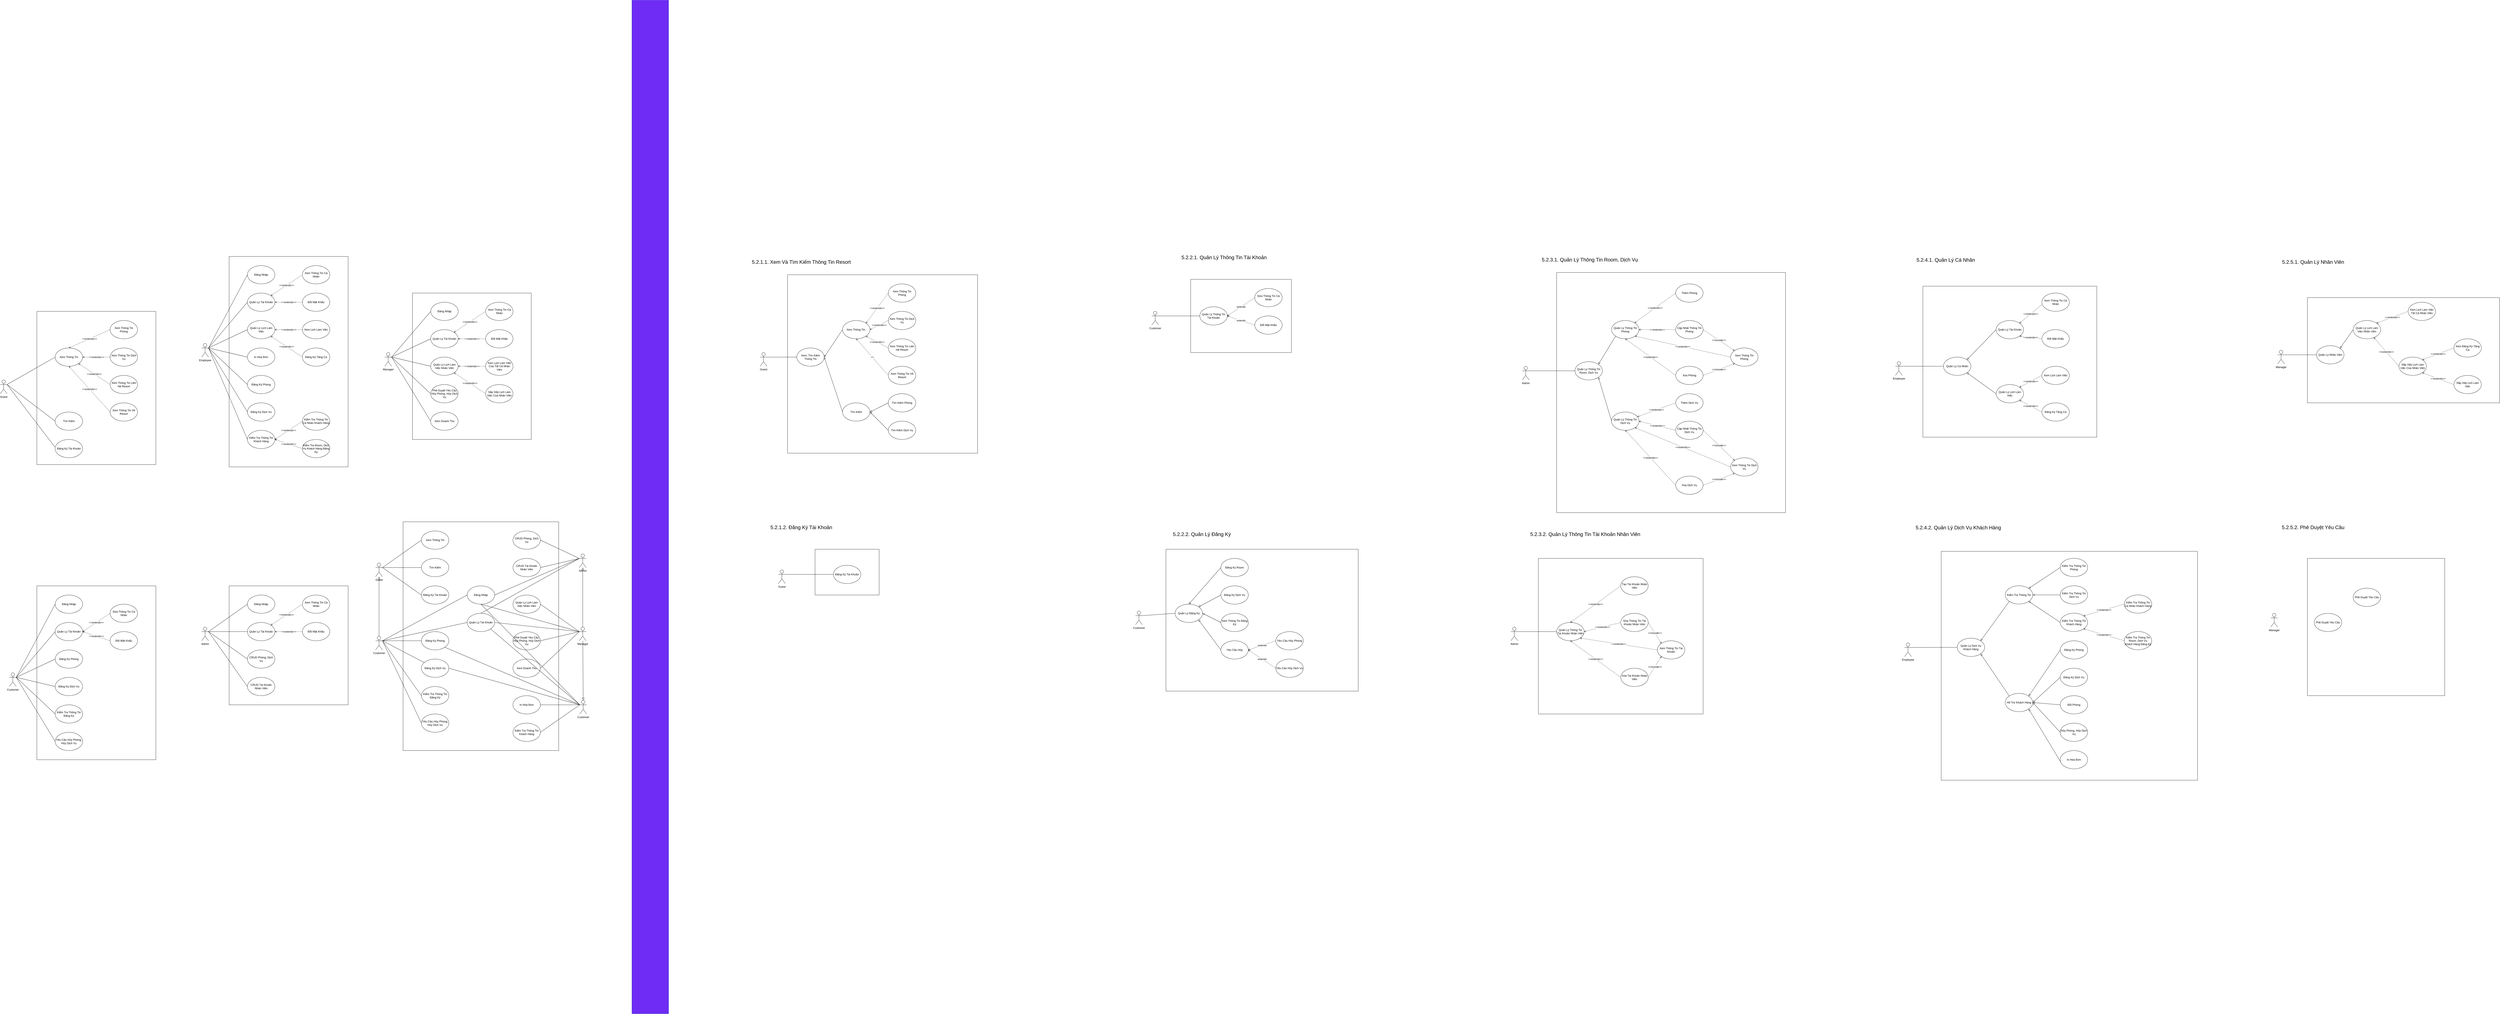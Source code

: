 <mxfile version="21.3.6" type="device">
  <diagram name="Trang-1" id="x630_gOpwR3_4VLiRWL4">
    <mxGraphModel dx="5250" dy="5243" grid="1" gridSize="10" guides="1" tooltips="1" connect="1" arrows="1" fold="1" page="1" pageScale="1" pageWidth="827" pageHeight="1169" math="0" shadow="0">
      <root>
        <mxCell id="0" />
        <mxCell id="1" parent="0" />
        <mxCell id="_CsmnxEu2QW9fXy3xSoc-1" value="" style="swimlane;startSize=0;" parent="1" vertex="1">
          <mxGeometry x="200" y="-880" width="520" height="670" as="geometry" />
        </mxCell>
        <mxCell id="_CsmnxEu2QW9fXy3xSoc-2" value="Xem Thông Tin" style="ellipse;whiteSpace=wrap;html=1;" parent="_CsmnxEu2QW9fXy3xSoc-1" vertex="1">
          <mxGeometry x="80" y="160" width="120" height="80" as="geometry" />
        </mxCell>
        <mxCell id="_CsmnxEu2QW9fXy3xSoc-3" value="Tìm Kiếm" style="ellipse;whiteSpace=wrap;html=1;" parent="_CsmnxEu2QW9fXy3xSoc-1" vertex="1">
          <mxGeometry x="80" y="440" width="120" height="80" as="geometry" />
        </mxCell>
        <mxCell id="_CsmnxEu2QW9fXy3xSoc-4" value="Đăng Ký Tài Khoản" style="ellipse;whiteSpace=wrap;html=1;" parent="_CsmnxEu2QW9fXy3xSoc-1" vertex="1">
          <mxGeometry x="80" y="560" width="120" height="80" as="geometry" />
        </mxCell>
        <mxCell id="_CsmnxEu2QW9fXy3xSoc-254" value="Xem Thông Tin Phòng" style="ellipse;whiteSpace=wrap;html=1;" parent="_CsmnxEu2QW9fXy3xSoc-1" vertex="1">
          <mxGeometry x="320" y="40" width="120" height="80" as="geometry" />
        </mxCell>
        <mxCell id="_CsmnxEu2QW9fXy3xSoc-255" value="Xem Thông Tin Dịch Vụ" style="ellipse;whiteSpace=wrap;html=1;" parent="_CsmnxEu2QW9fXy3xSoc-1" vertex="1">
          <mxGeometry x="320" y="160" width="120" height="80" as="geometry" />
        </mxCell>
        <mxCell id="_CsmnxEu2QW9fXy3xSoc-256" value="Xem Thông Tin Liên Hệ Resort" style="ellipse;whiteSpace=wrap;html=1;" parent="_CsmnxEu2QW9fXy3xSoc-1" vertex="1">
          <mxGeometry x="320" y="280" width="120" height="80" as="geometry" />
        </mxCell>
        <mxCell id="_CsmnxEu2QW9fXy3xSoc-257" value="Xem Thông Tin Về Resort" style="ellipse;whiteSpace=wrap;html=1;" parent="_CsmnxEu2QW9fXy3xSoc-1" vertex="1">
          <mxGeometry x="320" y="400" width="120" height="80" as="geometry" />
        </mxCell>
        <mxCell id="_CsmnxEu2QW9fXy3xSoc-258" value="&amp;lt;&amp;lt;extends&amp;gt;&amp;gt;" style="endArrow=none;html=1;rounded=0;exitX=0.5;exitY=0;exitDx=0;exitDy=0;entryX=0;entryY=0.5;entryDx=0;entryDy=0;dashed=1;startArrow=open;startFill=0;" parent="_CsmnxEu2QW9fXy3xSoc-1" source="_CsmnxEu2QW9fXy3xSoc-2" target="_CsmnxEu2QW9fXy3xSoc-254" edge="1">
          <mxGeometry width="50" height="50" relative="1" as="geometry">
            <mxPoint x="230" y="240" as="sourcePoint" />
            <mxPoint x="270" y="80" as="targetPoint" />
          </mxGeometry>
        </mxCell>
        <mxCell id="_CsmnxEu2QW9fXy3xSoc-259" value="&amp;lt;&amp;lt;extends&amp;gt;&amp;gt;" style="endArrow=none;html=1;rounded=0;exitX=1;exitY=0.5;exitDx=0;exitDy=0;entryX=0;entryY=0.5;entryDx=0;entryDy=0;dashed=1;startArrow=open;startFill=0;" parent="_CsmnxEu2QW9fXy3xSoc-1" source="_CsmnxEu2QW9fXy3xSoc-2" target="_CsmnxEu2QW9fXy3xSoc-255" edge="1">
          <mxGeometry width="50" height="50" relative="1" as="geometry">
            <mxPoint x="230" y="240" as="sourcePoint" />
            <mxPoint x="310" y="280" as="targetPoint" />
          </mxGeometry>
        </mxCell>
        <mxCell id="_CsmnxEu2QW9fXy3xSoc-260" value="&amp;lt;&amp;lt;extends&amp;gt;&amp;gt;" style="endArrow=none;html=1;rounded=0;exitX=1;exitY=1;exitDx=0;exitDy=0;entryX=0;entryY=0.5;entryDx=0;entryDy=0;dashed=1;startArrow=open;startFill=0;" parent="_CsmnxEu2QW9fXy3xSoc-1" source="_CsmnxEu2QW9fXy3xSoc-2" target="_CsmnxEu2QW9fXy3xSoc-256" edge="1">
          <mxGeometry width="50" height="50" relative="1" as="geometry">
            <mxPoint x="230" y="240" as="sourcePoint" />
            <mxPoint x="310" y="320" as="targetPoint" />
          </mxGeometry>
        </mxCell>
        <mxCell id="_CsmnxEu2QW9fXy3xSoc-261" value="&amp;lt;&amp;lt;extends&amp;gt;&amp;gt;" style="endArrow=none;html=1;rounded=0;exitX=0.5;exitY=1;exitDx=0;exitDy=0;entryX=0;entryY=0.5;entryDx=0;entryDy=0;dashed=1;startArrow=open;startFill=0;" parent="_CsmnxEu2QW9fXy3xSoc-1" source="_CsmnxEu2QW9fXy3xSoc-2" target="_CsmnxEu2QW9fXy3xSoc-257" edge="1">
          <mxGeometry width="50" height="50" relative="1" as="geometry">
            <mxPoint x="230" y="240" as="sourcePoint" />
            <mxPoint x="270" y="350" as="targetPoint" />
          </mxGeometry>
        </mxCell>
        <mxCell id="_CsmnxEu2QW9fXy3xSoc-5" value="Guest" style="shape=umlActor;verticalLabelPosition=bottom;verticalAlign=top;html=1;outlineConnect=0;" parent="1" vertex="1">
          <mxGeometry x="40" y="-580" width="30" height="60" as="geometry" />
        </mxCell>
        <mxCell id="_CsmnxEu2QW9fXy3xSoc-6" value="" style="endArrow=none;html=1;rounded=0;exitX=1;exitY=0.333;exitDx=0;exitDy=0;exitPerimeter=0;entryX=0;entryY=0.5;entryDx=0;entryDy=0;" parent="1" source="_CsmnxEu2QW9fXy3xSoc-5" target="_CsmnxEu2QW9fXy3xSoc-2" edge="1">
          <mxGeometry width="50" height="50" relative="1" as="geometry">
            <mxPoint x="100" y="220" as="sourcePoint" />
            <mxPoint x="150" y="170" as="targetPoint" />
          </mxGeometry>
        </mxCell>
        <mxCell id="_CsmnxEu2QW9fXy3xSoc-7" value="" style="endArrow=none;html=1;rounded=0;exitX=1;exitY=0.333;exitDx=0;exitDy=0;exitPerimeter=0;entryX=0;entryY=0.5;entryDx=0;entryDy=0;" parent="1" source="_CsmnxEu2QW9fXy3xSoc-5" target="_CsmnxEu2QW9fXy3xSoc-3" edge="1">
          <mxGeometry width="50" height="50" relative="1" as="geometry">
            <mxPoint x="130" y="410" as="sourcePoint" />
            <mxPoint x="180" y="360" as="targetPoint" />
          </mxGeometry>
        </mxCell>
        <mxCell id="_CsmnxEu2QW9fXy3xSoc-8" value="" style="endArrow=none;html=1;rounded=0;exitX=1;exitY=0.333;exitDx=0;exitDy=0;exitPerimeter=0;entryX=-0.01;entryY=0.413;entryDx=0;entryDy=0;entryPerimeter=0;" parent="1" source="_CsmnxEu2QW9fXy3xSoc-5" target="_CsmnxEu2QW9fXy3xSoc-4" edge="1">
          <mxGeometry width="50" height="50" relative="1" as="geometry">
            <mxPoint x="150" y="420" as="sourcePoint" />
            <mxPoint x="200" y="370" as="targetPoint" />
          </mxGeometry>
        </mxCell>
        <mxCell id="_CsmnxEu2QW9fXy3xSoc-9" value="" style="swimlane;startSize=0;" parent="1" vertex="1">
          <mxGeometry x="200" y="320" width="520" height="760" as="geometry" />
        </mxCell>
        <mxCell id="_CsmnxEu2QW9fXy3xSoc-10" value="Đăng Ký Phòng" style="ellipse;whiteSpace=wrap;html=1;" parent="_CsmnxEu2QW9fXy3xSoc-9" vertex="1">
          <mxGeometry x="80" y="280" width="120" height="80" as="geometry" />
        </mxCell>
        <mxCell id="_CsmnxEu2QW9fXy3xSoc-11" value="Đăng Ký Dịch Vụ" style="ellipse;whiteSpace=wrap;html=1;" parent="_CsmnxEu2QW9fXy3xSoc-9" vertex="1">
          <mxGeometry x="80" y="400" width="120" height="80" as="geometry" />
        </mxCell>
        <mxCell id="_CsmnxEu2QW9fXy3xSoc-12" value="Kiểm Tra Thông Tin Đăng Ký" style="ellipse;whiteSpace=wrap;html=1;" parent="_CsmnxEu2QW9fXy3xSoc-9" vertex="1">
          <mxGeometry x="80" y="520" width="120" height="80" as="geometry" />
        </mxCell>
        <mxCell id="_CsmnxEu2QW9fXy3xSoc-13" value="Yêu Cầu Hủy Phòng, Hủy Dịch Vụ" style="ellipse;whiteSpace=wrap;html=1;" parent="_CsmnxEu2QW9fXy3xSoc-9" vertex="1">
          <mxGeometry x="80" y="640" width="120" height="80" as="geometry" />
        </mxCell>
        <mxCell id="_CsmnxEu2QW9fXy3xSoc-14" value="Đăng Nhập" style="ellipse;whiteSpace=wrap;html=1;" parent="_CsmnxEu2QW9fXy3xSoc-9" vertex="1">
          <mxGeometry x="80" y="40" width="120" height="80" as="geometry" />
        </mxCell>
        <mxCell id="_CsmnxEu2QW9fXy3xSoc-15" value="Quản Lý Tài Khoản" style="ellipse;whiteSpace=wrap;html=1;" parent="_CsmnxEu2QW9fXy3xSoc-9" vertex="1">
          <mxGeometry x="80" y="160" width="120" height="80" as="geometry" />
        </mxCell>
        <mxCell id="_CsmnxEu2QW9fXy3xSoc-16" value="Sửa Thông Tin Cá Nhân" style="ellipse;whiteSpace=wrap;html=1;" parent="_CsmnxEu2QW9fXy3xSoc-9" vertex="1">
          <mxGeometry x="320" y="80" width="120" height="80" as="geometry" />
        </mxCell>
        <mxCell id="_CsmnxEu2QW9fXy3xSoc-17" value="Đổi Mật Khẩu" style="ellipse;whiteSpace=wrap;html=1;" parent="_CsmnxEu2QW9fXy3xSoc-9" vertex="1">
          <mxGeometry x="320" y="200" width="120" height="80" as="geometry" />
        </mxCell>
        <mxCell id="_CsmnxEu2QW9fXy3xSoc-18" value="&amp;lt;&amp;lt;extends&amp;gt;&amp;gt;" style="endArrow=none;html=1;rounded=0;exitX=1;exitY=0.5;exitDx=0;exitDy=0;entryX=0;entryY=0.5;entryDx=0;entryDy=0;startArrow=open;startFill=0;dashed=1;" parent="_CsmnxEu2QW9fXy3xSoc-9" source="_CsmnxEu2QW9fXy3xSoc-15" target="_CsmnxEu2QW9fXy3xSoc-16" edge="1">
          <mxGeometry width="50" height="50" relative="1" as="geometry">
            <mxPoint x="230" y="180" as="sourcePoint" />
            <mxPoint x="280" y="130" as="targetPoint" />
          </mxGeometry>
        </mxCell>
        <mxCell id="_CsmnxEu2QW9fXy3xSoc-19" value="&amp;lt;&amp;lt;extends&amp;gt;&amp;gt;" style="endArrow=none;html=1;rounded=0;exitX=1;exitY=0.5;exitDx=0;exitDy=0;entryX=0;entryY=0.5;entryDx=0;entryDy=0;dashed=1;startArrow=open;startFill=0;" parent="_CsmnxEu2QW9fXy3xSoc-9" source="_CsmnxEu2QW9fXy3xSoc-15" target="_CsmnxEu2QW9fXy3xSoc-17" edge="1">
          <mxGeometry width="50" height="50" relative="1" as="geometry">
            <mxPoint x="230" y="240" as="sourcePoint" />
            <mxPoint x="280" y="190" as="targetPoint" />
          </mxGeometry>
        </mxCell>
        <mxCell id="_CsmnxEu2QW9fXy3xSoc-20" value="Customer" style="shape=umlActor;verticalLabelPosition=bottom;verticalAlign=top;html=1;outlineConnect=0;" parent="1" vertex="1">
          <mxGeometry x="80" y="700" width="30" height="60" as="geometry" />
        </mxCell>
        <mxCell id="_CsmnxEu2QW9fXy3xSoc-21" value="" style="endArrow=none;html=1;rounded=0;exitX=1;exitY=0.333;exitDx=0;exitDy=0;exitPerimeter=0;entryX=0;entryY=0.5;entryDx=0;entryDy=0;" parent="1" source="_CsmnxEu2QW9fXy3xSoc-20" target="_CsmnxEu2QW9fXy3xSoc-10" edge="1">
          <mxGeometry width="50" height="50" relative="1" as="geometry">
            <mxPoint x="150" y="780" as="sourcePoint" />
            <mxPoint x="200" y="730" as="targetPoint" />
          </mxGeometry>
        </mxCell>
        <mxCell id="_CsmnxEu2QW9fXy3xSoc-22" value="" style="endArrow=none;html=1;rounded=0;exitX=1;exitY=0.333;exitDx=0;exitDy=0;exitPerimeter=0;entryX=0;entryY=0.5;entryDx=0;entryDy=0;" parent="1" source="_CsmnxEu2QW9fXy3xSoc-20" target="_CsmnxEu2QW9fXy3xSoc-11" edge="1">
          <mxGeometry width="50" height="50" relative="1" as="geometry">
            <mxPoint x="110" y="760" as="sourcePoint" />
            <mxPoint x="160" y="710" as="targetPoint" />
          </mxGeometry>
        </mxCell>
        <mxCell id="_CsmnxEu2QW9fXy3xSoc-23" value="" style="endArrow=none;html=1;rounded=0;exitX=1;exitY=0.333;exitDx=0;exitDy=0;exitPerimeter=0;entryX=0;entryY=0.5;entryDx=0;entryDy=0;" parent="1" source="_CsmnxEu2QW9fXy3xSoc-20" target="_CsmnxEu2QW9fXy3xSoc-12" edge="1">
          <mxGeometry width="50" height="50" relative="1" as="geometry">
            <mxPoint x="90" y="1030" as="sourcePoint" />
            <mxPoint x="140" y="980" as="targetPoint" />
          </mxGeometry>
        </mxCell>
        <mxCell id="_CsmnxEu2QW9fXy3xSoc-24" value="" style="endArrow=none;html=1;rounded=0;exitX=1;exitY=0.333;exitDx=0;exitDy=0;exitPerimeter=0;entryX=0;entryY=0.5;entryDx=0;entryDy=0;" parent="1" source="_CsmnxEu2QW9fXy3xSoc-20" target="_CsmnxEu2QW9fXy3xSoc-13" edge="1">
          <mxGeometry width="50" height="50" relative="1" as="geometry">
            <mxPoint x="130" y="1060" as="sourcePoint" />
            <mxPoint x="180" y="1010" as="targetPoint" />
          </mxGeometry>
        </mxCell>
        <mxCell id="_CsmnxEu2QW9fXy3xSoc-25" value="" style="endArrow=none;html=1;rounded=0;exitX=1;exitY=0.333;exitDx=0;exitDy=0;exitPerimeter=0;entryX=0;entryY=0.5;entryDx=0;entryDy=0;" parent="1" source="_CsmnxEu2QW9fXy3xSoc-20" target="_CsmnxEu2QW9fXy3xSoc-14" edge="1">
          <mxGeometry width="50" height="50" relative="1" as="geometry">
            <mxPoint x="140" y="720" as="sourcePoint" />
            <mxPoint x="190" y="670" as="targetPoint" />
          </mxGeometry>
        </mxCell>
        <mxCell id="_CsmnxEu2QW9fXy3xSoc-26" value="" style="endArrow=none;html=1;rounded=0;exitX=1;exitY=0.333;exitDx=0;exitDy=0;exitPerimeter=0;entryX=0;entryY=0.5;entryDx=0;entryDy=0;" parent="1" source="_CsmnxEu2QW9fXy3xSoc-20" target="_CsmnxEu2QW9fXy3xSoc-15" edge="1">
          <mxGeometry width="50" height="50" relative="1" as="geometry">
            <mxPoint x="120" y="720" as="sourcePoint" />
            <mxPoint x="170" y="670" as="targetPoint" />
          </mxGeometry>
        </mxCell>
        <mxCell id="_CsmnxEu2QW9fXy3xSoc-27" value="" style="swimlane;startSize=0;" parent="1" vertex="1">
          <mxGeometry x="1040" y="320" width="520" height="520" as="geometry" />
        </mxCell>
        <mxCell id="_CsmnxEu2QW9fXy3xSoc-28" value="CRUD Tài Khoản Nhân Viên" style="ellipse;whiteSpace=wrap;html=1;" parent="_CsmnxEu2QW9fXy3xSoc-27" vertex="1">
          <mxGeometry x="80" y="400" width="120" height="80" as="geometry" />
        </mxCell>
        <mxCell id="_CsmnxEu2QW9fXy3xSoc-29" value="CRUD Phòng, Dịch Vụ" style="ellipse;whiteSpace=wrap;html=1;" parent="_CsmnxEu2QW9fXy3xSoc-27" vertex="1">
          <mxGeometry x="80" y="280" width="120" height="80" as="geometry" />
        </mxCell>
        <mxCell id="_CsmnxEu2QW9fXy3xSoc-30" value="Đăng Nhập" style="ellipse;whiteSpace=wrap;html=1;" parent="_CsmnxEu2QW9fXy3xSoc-27" vertex="1">
          <mxGeometry x="80" y="40" width="120" height="80" as="geometry" />
        </mxCell>
        <mxCell id="1EiVX89B_phXHO3Dv2mk-21" value="Quản Lý Tài Khoản" style="ellipse;whiteSpace=wrap;html=1;" vertex="1" parent="_CsmnxEu2QW9fXy3xSoc-27">
          <mxGeometry x="80" y="160" width="120" height="80" as="geometry" />
        </mxCell>
        <mxCell id="1EiVX89B_phXHO3Dv2mk-22" value="Đổi Mật Khẩu" style="ellipse;whiteSpace=wrap;html=1;" vertex="1" parent="_CsmnxEu2QW9fXy3xSoc-27">
          <mxGeometry x="320" y="160" width="120" height="80" as="geometry" />
        </mxCell>
        <mxCell id="1EiVX89B_phXHO3Dv2mk-23" value="&amp;lt;&amp;lt;extends&amp;gt;&amp;gt;" style="endArrow=none;html=1;rounded=0;exitX=1;exitY=0.5;exitDx=0;exitDy=0;entryX=0;entryY=0.5;entryDx=0;entryDy=0;dashed=1;startArrow=open;startFill=0;" edge="1" parent="_CsmnxEu2QW9fXy3xSoc-27" source="1EiVX89B_phXHO3Dv2mk-21" target="1EiVX89B_phXHO3Dv2mk-22">
          <mxGeometry width="50" height="50" relative="1" as="geometry">
            <mxPoint x="270" y="240" as="sourcePoint" />
            <mxPoint x="320" y="190" as="targetPoint" />
          </mxGeometry>
        </mxCell>
        <mxCell id="1EiVX89B_phXHO3Dv2mk-24" value="Xem Thông Tin Cá Nhân" style="ellipse;whiteSpace=wrap;html=1;" vertex="1" parent="_CsmnxEu2QW9fXy3xSoc-27">
          <mxGeometry x="320" y="40" width="120" height="80" as="geometry" />
        </mxCell>
        <mxCell id="1EiVX89B_phXHO3Dv2mk-25" value="&amp;lt;&amp;lt;extends&amp;gt;&amp;gt;" style="endArrow=none;html=1;rounded=0;exitX=1;exitY=0;exitDx=0;exitDy=0;entryX=0;entryY=0.5;entryDx=0;entryDy=0;dashed=1;startArrow=open;startFill=0;" edge="1" parent="_CsmnxEu2QW9fXy3xSoc-27" source="1EiVX89B_phXHO3Dv2mk-21" target="1EiVX89B_phXHO3Dv2mk-24">
          <mxGeometry width="50" height="50" relative="1" as="geometry">
            <mxPoint x="250" y="120" as="sourcePoint" />
            <mxPoint x="300" y="70" as="targetPoint" />
          </mxGeometry>
        </mxCell>
        <mxCell id="_CsmnxEu2QW9fXy3xSoc-31" value="Admin" style="shape=umlActor;verticalLabelPosition=bottom;verticalAlign=top;html=1;outlineConnect=0;" parent="1" vertex="1">
          <mxGeometry x="920" y="500" width="30" height="60" as="geometry" />
        </mxCell>
        <mxCell id="_CsmnxEu2QW9fXy3xSoc-32" value="" style="swimlane;startSize=0;" parent="1" vertex="1">
          <mxGeometry x="1040" y="-1120" width="520" height="920" as="geometry" />
        </mxCell>
        <mxCell id="_CsmnxEu2QW9fXy3xSoc-34" value="Đăng Nhập" style="ellipse;whiteSpace=wrap;html=1;" parent="_CsmnxEu2QW9fXy3xSoc-32" vertex="1">
          <mxGeometry x="80" y="40" width="120" height="80" as="geometry" />
        </mxCell>
        <mxCell id="_CsmnxEu2QW9fXy3xSoc-35" value="Đăng Ký Phòng" style="ellipse;whiteSpace=wrap;html=1;" parent="_CsmnxEu2QW9fXy3xSoc-32" vertex="1">
          <mxGeometry x="80" y="520" width="120" height="80" as="geometry" />
        </mxCell>
        <mxCell id="_CsmnxEu2QW9fXy3xSoc-36" value="Đăng Ký Dịch Vụ" style="ellipse;whiteSpace=wrap;html=1;" parent="_CsmnxEu2QW9fXy3xSoc-32" vertex="1">
          <mxGeometry x="80" y="640" width="120" height="80" as="geometry" />
        </mxCell>
        <mxCell id="_CsmnxEu2QW9fXy3xSoc-37" value="Kiểm Tra Thông Tin Khách Hàng" style="ellipse;whiteSpace=wrap;html=1;" parent="_CsmnxEu2QW9fXy3xSoc-32" vertex="1">
          <mxGeometry x="80" y="760" width="120" height="80" as="geometry" />
        </mxCell>
        <mxCell id="_CsmnxEu2QW9fXy3xSoc-38" value="Kiểm Tra Room, Dịch Vụ Khách Hàng Đăng Ký" style="ellipse;whiteSpace=wrap;html=1;" parent="_CsmnxEu2QW9fXy3xSoc-32" vertex="1">
          <mxGeometry x="320" y="800" width="120" height="80" as="geometry" />
        </mxCell>
        <mxCell id="_CsmnxEu2QW9fXy3xSoc-39" value="&amp;lt;&amp;lt;extends&amp;gt;&amp;gt;" style="endArrow=none;html=1;rounded=0;exitX=1;exitY=0.5;exitDx=0;exitDy=0;entryX=0;entryY=0.5;entryDx=0;entryDy=0;dashed=1;startArrow=open;startFill=0;" parent="_CsmnxEu2QW9fXy3xSoc-32" source="_CsmnxEu2QW9fXy3xSoc-37" target="_CsmnxEu2QW9fXy3xSoc-38" edge="1">
          <mxGeometry width="50" height="50" relative="1" as="geometry">
            <mxPoint x="230" y="630" as="sourcePoint" />
            <mxPoint x="280" y="580" as="targetPoint" />
          </mxGeometry>
        </mxCell>
        <mxCell id="_CsmnxEu2QW9fXy3xSoc-40" value="Kiểm Tra Thông Tin Cá Nhân Khách Hàng" style="ellipse;whiteSpace=wrap;html=1;" parent="_CsmnxEu2QW9fXy3xSoc-32" vertex="1">
          <mxGeometry x="320" y="680" width="120" height="80" as="geometry" />
        </mxCell>
        <mxCell id="_CsmnxEu2QW9fXy3xSoc-41" value="&amp;lt;&amp;lt;extends&amp;gt;&amp;gt;" style="endArrow=none;html=1;rounded=0;exitX=1;exitY=0.5;exitDx=0;exitDy=0;entryX=0;entryY=0.5;entryDx=0;entryDy=0;dashed=1;startArrow=open;startFill=0;" parent="_CsmnxEu2QW9fXy3xSoc-32" source="_CsmnxEu2QW9fXy3xSoc-37" target="_CsmnxEu2QW9fXy3xSoc-40" edge="1">
          <mxGeometry width="50" height="50" relative="1" as="geometry">
            <mxPoint x="200" y="830" as="sourcePoint" />
            <mxPoint x="250" y="780" as="targetPoint" />
          </mxGeometry>
        </mxCell>
        <mxCell id="_CsmnxEu2QW9fXy3xSoc-42" value="In Hóa Đơn" style="ellipse;whiteSpace=wrap;html=1;" parent="_CsmnxEu2QW9fXy3xSoc-32" vertex="1">
          <mxGeometry x="80" y="400" width="120" height="80" as="geometry" />
        </mxCell>
        <mxCell id="_CsmnxEu2QW9fXy3xSoc-43" value="Quản Lý Tài Khoản" style="ellipse;whiteSpace=wrap;html=1;" parent="_CsmnxEu2QW9fXy3xSoc-32" vertex="1">
          <mxGeometry x="80" y="160" width="120" height="80" as="geometry" />
        </mxCell>
        <mxCell id="_CsmnxEu2QW9fXy3xSoc-44" value="Đổi Mật Khẩu" style="ellipse;whiteSpace=wrap;html=1;" parent="_CsmnxEu2QW9fXy3xSoc-32" vertex="1">
          <mxGeometry x="320" y="160" width="120" height="80" as="geometry" />
        </mxCell>
        <mxCell id="_CsmnxEu2QW9fXy3xSoc-45" value="&amp;lt;&amp;lt;extends&amp;gt;&amp;gt;" style="endArrow=none;html=1;rounded=0;exitX=1;exitY=0.5;exitDx=0;exitDy=0;entryX=0;entryY=0.5;entryDx=0;entryDy=0;dashed=1;startArrow=open;startFill=0;" parent="_CsmnxEu2QW9fXy3xSoc-32" source="_CsmnxEu2QW9fXy3xSoc-43" target="_CsmnxEu2QW9fXy3xSoc-44" edge="1">
          <mxGeometry width="50" height="50" relative="1" as="geometry">
            <mxPoint x="270" y="240" as="sourcePoint" />
            <mxPoint x="320" y="190" as="targetPoint" />
          </mxGeometry>
        </mxCell>
        <mxCell id="_CsmnxEu2QW9fXy3xSoc-46" value="Xem Thông Tin Cá Nhân" style="ellipse;whiteSpace=wrap;html=1;" parent="_CsmnxEu2QW9fXy3xSoc-32" vertex="1">
          <mxGeometry x="320" y="40" width="120" height="80" as="geometry" />
        </mxCell>
        <mxCell id="_CsmnxEu2QW9fXy3xSoc-47" value="&amp;lt;&amp;lt;extends&amp;gt;&amp;gt;" style="endArrow=none;html=1;rounded=0;exitX=1;exitY=0;exitDx=0;exitDy=0;entryX=0;entryY=0.5;entryDx=0;entryDy=0;dashed=1;startArrow=open;startFill=0;" parent="_CsmnxEu2QW9fXy3xSoc-32" source="_CsmnxEu2QW9fXy3xSoc-43" target="_CsmnxEu2QW9fXy3xSoc-46" edge="1">
          <mxGeometry width="50" height="50" relative="1" as="geometry">
            <mxPoint x="250" y="120" as="sourcePoint" />
            <mxPoint x="300" y="70" as="targetPoint" />
          </mxGeometry>
        </mxCell>
        <mxCell id="1EiVX89B_phXHO3Dv2mk-1" value="Quản Lý Lịch Làm Việc" style="ellipse;whiteSpace=wrap;html=1;" vertex="1" parent="_CsmnxEu2QW9fXy3xSoc-32">
          <mxGeometry x="80" y="280" width="120" height="80" as="geometry" />
        </mxCell>
        <mxCell id="1EiVX89B_phXHO3Dv2mk-2" value="Xem Lịch Làm Việc" style="ellipse;whiteSpace=wrap;html=1;" vertex="1" parent="_CsmnxEu2QW9fXy3xSoc-32">
          <mxGeometry x="320" y="280" width="120" height="80" as="geometry" />
        </mxCell>
        <mxCell id="1EiVX89B_phXHO3Dv2mk-3" value="Đăng Ký Tăng Ca" style="ellipse;whiteSpace=wrap;html=1;" vertex="1" parent="_CsmnxEu2QW9fXy3xSoc-32">
          <mxGeometry x="320" y="400" width="120" height="80" as="geometry" />
        </mxCell>
        <mxCell id="1EiVX89B_phXHO3Dv2mk-4" value="&amp;lt;&amp;lt;extends&amp;gt;&amp;gt;" style="endArrow=none;html=1;rounded=0;entryX=0;entryY=0.5;entryDx=0;entryDy=0;dashed=1;startArrow=open;startFill=0;" edge="1" parent="_CsmnxEu2QW9fXy3xSoc-32" source="1EiVX89B_phXHO3Dv2mk-1" target="1EiVX89B_phXHO3Dv2mk-2">
          <mxGeometry width="50" height="50" relative="1" as="geometry">
            <mxPoint x="210" y="270" as="sourcePoint" />
            <mxPoint x="260" y="220" as="targetPoint" />
          </mxGeometry>
        </mxCell>
        <mxCell id="1EiVX89B_phXHO3Dv2mk-5" value="&amp;lt;&amp;lt;extends&amp;gt;&amp;gt;" style="endArrow=none;html=1;rounded=0;exitX=1;exitY=1;exitDx=0;exitDy=0;entryX=0;entryY=0.5;entryDx=0;entryDy=0;dashed=1;startArrow=open;startFill=0;" edge="1" parent="_CsmnxEu2QW9fXy3xSoc-32" source="1EiVX89B_phXHO3Dv2mk-1" target="1EiVX89B_phXHO3Dv2mk-3">
          <mxGeometry width="50" height="50" relative="1" as="geometry">
            <mxPoint x="240" y="370" as="sourcePoint" />
            <mxPoint x="290" y="320" as="targetPoint" />
          </mxGeometry>
        </mxCell>
        <mxCell id="_CsmnxEu2QW9fXy3xSoc-48" value="Employee" style="shape=umlActor;verticalLabelPosition=bottom;verticalAlign=top;html=1;outlineConnect=0;" parent="1" vertex="1">
          <mxGeometry x="920" y="-740" width="30" height="60" as="geometry" />
        </mxCell>
        <mxCell id="_CsmnxEu2QW9fXy3xSoc-49" value="" style="endArrow=none;html=1;rounded=0;exitX=1;exitY=0.333;exitDx=0;exitDy=0;exitPerimeter=0;entryX=0;entryY=0.5;entryDx=0;entryDy=0;" parent="1" source="_CsmnxEu2QW9fXy3xSoc-48" target="_CsmnxEu2QW9fXy3xSoc-34" edge="1">
          <mxGeometry width="50" height="50" relative="1" as="geometry">
            <mxPoint x="1021" y="-930" as="sourcePoint" />
            <mxPoint x="1071" y="-980" as="targetPoint" />
          </mxGeometry>
        </mxCell>
        <mxCell id="_CsmnxEu2QW9fXy3xSoc-50" value="" style="endArrow=none;html=1;rounded=0;exitX=1;exitY=0.333;exitDx=0;exitDy=0;exitPerimeter=0;entryX=0;entryY=0.5;entryDx=0;entryDy=0;" parent="1" source="_CsmnxEu2QW9fXy3xSoc-48" target="1EiVX89B_phXHO3Dv2mk-1" edge="1">
          <mxGeometry width="50" height="50" relative="1" as="geometry">
            <mxPoint x="981" y="-740" as="sourcePoint" />
            <mxPoint x="1121" y="-800" as="targetPoint" />
          </mxGeometry>
        </mxCell>
        <mxCell id="_CsmnxEu2QW9fXy3xSoc-51" value="" style="endArrow=none;html=1;rounded=0;exitX=1;exitY=0.333;exitDx=0;exitDy=0;exitPerimeter=0;entryX=0;entryY=0.5;entryDx=0;entryDy=0;" parent="1" source="_CsmnxEu2QW9fXy3xSoc-48" target="_CsmnxEu2QW9fXy3xSoc-42" edge="1">
          <mxGeometry width="50" height="50" relative="1" as="geometry">
            <mxPoint x="971" y="-740" as="sourcePoint" />
            <mxPoint x="1021" y="-790" as="targetPoint" />
          </mxGeometry>
        </mxCell>
        <mxCell id="_CsmnxEu2QW9fXy3xSoc-52" value="" style="endArrow=none;html=1;rounded=0;exitX=1;exitY=0.333;exitDx=0;exitDy=0;exitPerimeter=0;entryX=0;entryY=0.5;entryDx=0;entryDy=0;" parent="1" source="_CsmnxEu2QW9fXy3xSoc-48" target="_CsmnxEu2QW9fXy3xSoc-35" edge="1">
          <mxGeometry width="50" height="50" relative="1" as="geometry">
            <mxPoint x="1041" y="-660" as="sourcePoint" />
            <mxPoint x="1091" y="-710" as="targetPoint" />
          </mxGeometry>
        </mxCell>
        <mxCell id="_CsmnxEu2QW9fXy3xSoc-53" value="" style="endArrow=none;html=1;rounded=0;exitX=1;exitY=0.333;exitDx=0;exitDy=0;exitPerimeter=0;entryX=0;entryY=0.5;entryDx=0;entryDy=0;" parent="1" source="_CsmnxEu2QW9fXy3xSoc-48" target="_CsmnxEu2QW9fXy3xSoc-36" edge="1">
          <mxGeometry width="50" height="50" relative="1" as="geometry">
            <mxPoint x="1011" y="-630" as="sourcePoint" />
            <mxPoint x="1061" y="-680" as="targetPoint" />
          </mxGeometry>
        </mxCell>
        <mxCell id="_CsmnxEu2QW9fXy3xSoc-54" value="" style="endArrow=none;html=1;rounded=0;exitX=1;exitY=0.333;exitDx=0;exitDy=0;exitPerimeter=0;entryX=0;entryY=0.5;entryDx=0;entryDy=0;" parent="1" source="_CsmnxEu2QW9fXy3xSoc-48" target="_CsmnxEu2QW9fXy3xSoc-37" edge="1">
          <mxGeometry width="50" height="50" relative="1" as="geometry">
            <mxPoint x="991" y="-580" as="sourcePoint" />
            <mxPoint x="1041" y="-630" as="targetPoint" />
          </mxGeometry>
        </mxCell>
        <mxCell id="_CsmnxEu2QW9fXy3xSoc-55" value="" style="endArrow=none;html=1;rounded=0;exitX=1;exitY=0.333;exitDx=0;exitDy=0;exitPerimeter=0;entryX=0;entryY=0.5;entryDx=0;entryDy=0;" parent="1" source="_CsmnxEu2QW9fXy3xSoc-31" target="_CsmnxEu2QW9fXy3xSoc-30" edge="1">
          <mxGeometry width="50" height="50" relative="1" as="geometry">
            <mxPoint x="970" y="490" as="sourcePoint" />
            <mxPoint x="1020" y="440" as="targetPoint" />
          </mxGeometry>
        </mxCell>
        <mxCell id="_CsmnxEu2QW9fXy3xSoc-56" value="" style="endArrow=none;html=1;rounded=0;exitX=1;exitY=0.333;exitDx=0;exitDy=0;exitPerimeter=0;entryX=0;entryY=0.5;entryDx=0;entryDy=0;" parent="1" source="_CsmnxEu2QW9fXy3xSoc-31" target="_CsmnxEu2QW9fXy3xSoc-29" edge="1">
          <mxGeometry width="50" height="50" relative="1" as="geometry">
            <mxPoint x="970" y="670" as="sourcePoint" />
            <mxPoint x="1020" y="620" as="targetPoint" />
          </mxGeometry>
        </mxCell>
        <mxCell id="_CsmnxEu2QW9fXy3xSoc-57" value="" style="endArrow=none;html=1;rounded=0;exitX=1;exitY=0.333;exitDx=0;exitDy=0;exitPerimeter=0;entryX=0;entryY=0.5;entryDx=0;entryDy=0;" parent="1" source="_CsmnxEu2QW9fXy3xSoc-31" target="_CsmnxEu2QW9fXy3xSoc-28" edge="1">
          <mxGeometry width="50" height="50" relative="1" as="geometry">
            <mxPoint x="880" y="810" as="sourcePoint" />
            <mxPoint x="930" y="760" as="targetPoint" />
          </mxGeometry>
        </mxCell>
        <mxCell id="_CsmnxEu2QW9fXy3xSoc-58" value="" style="swimlane;startSize=0;" parent="1" vertex="1">
          <mxGeometry x="1841" y="-960" width="519" height="640" as="geometry" />
        </mxCell>
        <mxCell id="_CsmnxEu2QW9fXy3xSoc-59" value="Đăng Nhập" style="ellipse;whiteSpace=wrap;html=1;" parent="_CsmnxEu2QW9fXy3xSoc-58" vertex="1">
          <mxGeometry x="80" y="40" width="120" height="80" as="geometry" />
        </mxCell>
        <mxCell id="_CsmnxEu2QW9fXy3xSoc-60" value="Quản Lý Lịch Làm Việc Nhân Viên" style="ellipse;whiteSpace=wrap;html=1;" parent="_CsmnxEu2QW9fXy3xSoc-58" vertex="1">
          <mxGeometry x="79.5" y="280" width="120" height="80" as="geometry" />
        </mxCell>
        <mxCell id="_CsmnxEu2QW9fXy3xSoc-61" value="Phê Duyệt Yêu Cầu Hủy Phòng, Hủy Dịch Vụ" style="ellipse;whiteSpace=wrap;html=1;" parent="_CsmnxEu2QW9fXy3xSoc-58" vertex="1">
          <mxGeometry x="79.5" y="400" width="120" height="80" as="geometry" />
        </mxCell>
        <mxCell id="_CsmnxEu2QW9fXy3xSoc-62" value="Xem Doanh Thu" style="ellipse;whiteSpace=wrap;html=1;" parent="_CsmnxEu2QW9fXy3xSoc-58" vertex="1">
          <mxGeometry x="79.5" y="520" width="120" height="80" as="geometry" />
        </mxCell>
        <mxCell id="_CsmnxEu2QW9fXy3xSoc-63" value="Xem Lịch Làm Việc Của Tất Cả Nhân Viên" style="ellipse;whiteSpace=wrap;html=1;" parent="_CsmnxEu2QW9fXy3xSoc-58" vertex="1">
          <mxGeometry x="319.5" y="280" width="120" height="80" as="geometry" />
        </mxCell>
        <mxCell id="_CsmnxEu2QW9fXy3xSoc-64" value="Sắp Xếp Lịch Làm Việc Của Nhân Viên" style="ellipse;whiteSpace=wrap;html=1;" parent="_CsmnxEu2QW9fXy3xSoc-58" vertex="1">
          <mxGeometry x="319.5" y="400" width="120" height="80" as="geometry" />
        </mxCell>
        <mxCell id="_CsmnxEu2QW9fXy3xSoc-65" value="&amp;lt;&amp;lt;extends&amp;gt;&amp;gt;" style="endArrow=none;html=1;rounded=0;exitX=1;exitY=0.5;exitDx=0;exitDy=0;entryX=0;entryY=0.5;entryDx=0;entryDy=0;dashed=1;startArrow=open;startFill=0;" parent="_CsmnxEu2QW9fXy3xSoc-58" source="_CsmnxEu2QW9fXy3xSoc-60" target="_CsmnxEu2QW9fXy3xSoc-63" edge="1">
          <mxGeometry width="50" height="50" relative="1" as="geometry">
            <mxPoint x="279.5" y="300" as="sourcePoint" />
            <mxPoint x="329.5" y="250" as="targetPoint" />
          </mxGeometry>
        </mxCell>
        <mxCell id="_CsmnxEu2QW9fXy3xSoc-66" value="&amp;lt;&amp;lt;extends&amp;gt;&amp;gt;" style="endArrow=none;html=1;rounded=0;exitX=1;exitY=1;exitDx=0;exitDy=0;entryX=0;entryY=0.5;entryDx=0;entryDy=0;dashed=1;startArrow=open;startFill=0;" parent="_CsmnxEu2QW9fXy3xSoc-58" source="_CsmnxEu2QW9fXy3xSoc-60" target="_CsmnxEu2QW9fXy3xSoc-64" edge="1">
          <mxGeometry width="50" height="50" relative="1" as="geometry">
            <mxPoint x="279.5" y="370" as="sourcePoint" />
            <mxPoint x="329.5" y="320" as="targetPoint" />
          </mxGeometry>
        </mxCell>
        <mxCell id="1EiVX89B_phXHO3Dv2mk-14" value="Quản Lý Tài Khoản" style="ellipse;whiteSpace=wrap;html=1;" vertex="1" parent="_CsmnxEu2QW9fXy3xSoc-58">
          <mxGeometry x="79.5" y="160" width="120" height="80" as="geometry" />
        </mxCell>
        <mxCell id="1EiVX89B_phXHO3Dv2mk-15" value="Đổi Mật Khẩu" style="ellipse;whiteSpace=wrap;html=1;" vertex="1" parent="_CsmnxEu2QW9fXy3xSoc-58">
          <mxGeometry x="319.5" y="160" width="120" height="80" as="geometry" />
        </mxCell>
        <mxCell id="1EiVX89B_phXHO3Dv2mk-16" value="&amp;lt;&amp;lt;extends&amp;gt;&amp;gt;" style="endArrow=none;html=1;rounded=0;exitX=1;exitY=0.5;exitDx=0;exitDy=0;entryX=0;entryY=0.5;entryDx=0;entryDy=0;dashed=1;startArrow=open;startFill=0;" edge="1" parent="_CsmnxEu2QW9fXy3xSoc-58" source="1EiVX89B_phXHO3Dv2mk-14" target="1EiVX89B_phXHO3Dv2mk-15">
          <mxGeometry width="50" height="50" relative="1" as="geometry">
            <mxPoint x="269.5" y="240" as="sourcePoint" />
            <mxPoint x="319.5" y="190" as="targetPoint" />
          </mxGeometry>
        </mxCell>
        <mxCell id="1EiVX89B_phXHO3Dv2mk-17" value="Xem Thông Tin Cá Nhân" style="ellipse;whiteSpace=wrap;html=1;" vertex="1" parent="_CsmnxEu2QW9fXy3xSoc-58">
          <mxGeometry x="319.5" y="40" width="120" height="80" as="geometry" />
        </mxCell>
        <mxCell id="1EiVX89B_phXHO3Dv2mk-18" value="&amp;lt;&amp;lt;extends&amp;gt;&amp;gt;" style="endArrow=none;html=1;rounded=0;exitX=1;exitY=0;exitDx=0;exitDy=0;entryX=0;entryY=0.5;entryDx=0;entryDy=0;dashed=1;startArrow=open;startFill=0;" edge="1" parent="_CsmnxEu2QW9fXy3xSoc-58" source="1EiVX89B_phXHO3Dv2mk-14" target="1EiVX89B_phXHO3Dv2mk-17">
          <mxGeometry width="50" height="50" relative="1" as="geometry">
            <mxPoint x="249.5" y="120" as="sourcePoint" />
            <mxPoint x="299.5" y="70" as="targetPoint" />
          </mxGeometry>
        </mxCell>
        <mxCell id="_CsmnxEu2QW9fXy3xSoc-67" value="Manager" style="shape=umlActor;verticalLabelPosition=bottom;verticalAlign=top;html=1;outlineConnect=0;" parent="1" vertex="1">
          <mxGeometry x="1720" y="-700" width="30" height="60" as="geometry" />
        </mxCell>
        <mxCell id="_CsmnxEu2QW9fXy3xSoc-68" value="" style="endArrow=none;html=1;rounded=0;exitX=1;exitY=0.333;exitDx=0;exitDy=0;exitPerimeter=0;entryX=0;entryY=0.5;entryDx=0;entryDy=0;" parent="1" source="_CsmnxEu2QW9fXy3xSoc-67" target="_CsmnxEu2QW9fXy3xSoc-59" edge="1">
          <mxGeometry width="50" height="50" relative="1" as="geometry">
            <mxPoint x="1800" y="-760" as="sourcePoint" />
            <mxPoint x="1850" y="-810" as="targetPoint" />
          </mxGeometry>
        </mxCell>
        <mxCell id="_CsmnxEu2QW9fXy3xSoc-69" value="" style="endArrow=none;html=1;rounded=0;exitX=1;exitY=0.333;exitDx=0;exitDy=0;exitPerimeter=0;entryX=0;entryY=0.5;entryDx=0;entryDy=0;" parent="1" source="_CsmnxEu2QW9fXy3xSoc-67" target="_CsmnxEu2QW9fXy3xSoc-60" edge="1">
          <mxGeometry width="50" height="50" relative="1" as="geometry">
            <mxPoint x="1770" y="-610" as="sourcePoint" />
            <mxPoint x="1820" y="-660" as="targetPoint" />
          </mxGeometry>
        </mxCell>
        <mxCell id="_CsmnxEu2QW9fXy3xSoc-70" value="" style="endArrow=none;html=1;rounded=0;exitX=1;exitY=0.333;exitDx=0;exitDy=0;exitPerimeter=0;entryX=0;entryY=0.5;entryDx=0;entryDy=0;" parent="1" source="_CsmnxEu2QW9fXy3xSoc-67" target="_CsmnxEu2QW9fXy3xSoc-61" edge="1">
          <mxGeometry width="50" height="50" relative="1" as="geometry">
            <mxPoint x="1800" y="-560" as="sourcePoint" />
            <mxPoint x="1850" y="-610" as="targetPoint" />
          </mxGeometry>
        </mxCell>
        <mxCell id="_CsmnxEu2QW9fXy3xSoc-71" value="" style="endArrow=none;html=1;rounded=0;exitX=1;exitY=0.333;exitDx=0;exitDy=0;exitPerimeter=0;entryX=0;entryY=0.5;entryDx=0;entryDy=0;" parent="1" source="_CsmnxEu2QW9fXy3xSoc-67" target="_CsmnxEu2QW9fXy3xSoc-62" edge="1">
          <mxGeometry width="50" height="50" relative="1" as="geometry">
            <mxPoint x="1760" y="-480" as="sourcePoint" />
            <mxPoint x="1810" y="-530" as="targetPoint" />
          </mxGeometry>
        </mxCell>
        <mxCell id="_CsmnxEu2QW9fXy3xSoc-72" value="" style="swimlane;startSize=0;" parent="1" vertex="1">
          <mxGeometry x="3480" y="-1040" width="830" height="780" as="geometry" />
        </mxCell>
        <mxCell id="_CsmnxEu2QW9fXy3xSoc-73" value="Xem Thông Tin&amp;nbsp;" style="ellipse;whiteSpace=wrap;html=1;" parent="_CsmnxEu2QW9fXy3xSoc-72" vertex="1">
          <mxGeometry x="240" y="200" width="120" height="80" as="geometry" />
        </mxCell>
        <mxCell id="_CsmnxEu2QW9fXy3xSoc-74" value="Tìm Kiếm" style="ellipse;whiteSpace=wrap;html=1;" parent="_CsmnxEu2QW9fXy3xSoc-72" vertex="1">
          <mxGeometry x="240" y="560" width="120" height="80" as="geometry" />
        </mxCell>
        <mxCell id="_CsmnxEu2QW9fXy3xSoc-75" value="Tìm Kiếm Phòng" style="ellipse;whiteSpace=wrap;html=1;" parent="_CsmnxEu2QW9fXy3xSoc-72" vertex="1">
          <mxGeometry x="440" y="520" width="120" height="80" as="geometry" />
        </mxCell>
        <mxCell id="_CsmnxEu2QW9fXy3xSoc-76" value="Tìm Kiếm Dịch Vụ" style="ellipse;whiteSpace=wrap;html=1;" parent="_CsmnxEu2QW9fXy3xSoc-72" vertex="1">
          <mxGeometry x="440" y="640" width="120" height="80" as="geometry" />
        </mxCell>
        <mxCell id="_CsmnxEu2QW9fXy3xSoc-77" value="" style="endArrow=none;html=1;rounded=0;exitX=1;exitY=0.5;exitDx=0;exitDy=0;entryX=0;entryY=0.5;entryDx=0;entryDy=0;startArrow=block;startFill=0;" parent="_CsmnxEu2QW9fXy3xSoc-72" source="_CsmnxEu2QW9fXy3xSoc-74" target="_CsmnxEu2QW9fXy3xSoc-75" edge="1">
          <mxGeometry width="50" height="50" relative="1" as="geometry">
            <mxPoint x="220" y="530" as="sourcePoint" />
            <mxPoint x="270" y="480" as="targetPoint" />
          </mxGeometry>
        </mxCell>
        <mxCell id="_CsmnxEu2QW9fXy3xSoc-78" value="" style="endArrow=none;html=1;rounded=0;exitX=1;exitY=0.5;exitDx=0;exitDy=0;entryX=0;entryY=0.5;entryDx=0;entryDy=0;startArrow=block;startFill=0;" parent="_CsmnxEu2QW9fXy3xSoc-72" source="_CsmnxEu2QW9fXy3xSoc-74" target="_CsmnxEu2QW9fXy3xSoc-76" edge="1">
          <mxGeometry width="50" height="50" relative="1" as="geometry">
            <mxPoint x="230" y="720" as="sourcePoint" />
            <mxPoint x="280" y="670" as="targetPoint" />
          </mxGeometry>
        </mxCell>
        <mxCell id="_CsmnxEu2QW9fXy3xSoc-79" value="Xem Thông Tin Phòng" style="ellipse;whiteSpace=wrap;html=1;" parent="_CsmnxEu2QW9fXy3xSoc-72" vertex="1">
          <mxGeometry x="440" y="40" width="120" height="80" as="geometry" />
        </mxCell>
        <mxCell id="_CsmnxEu2QW9fXy3xSoc-80" value="Xem Thông Tin Dịch Vụ" style="ellipse;whiteSpace=wrap;html=1;" parent="_CsmnxEu2QW9fXy3xSoc-72" vertex="1">
          <mxGeometry x="440" y="160" width="120" height="80" as="geometry" />
        </mxCell>
        <mxCell id="_CsmnxEu2QW9fXy3xSoc-81" value="Xem Thông Tin Liên Hệ Resort" style="ellipse;whiteSpace=wrap;html=1;" parent="_CsmnxEu2QW9fXy3xSoc-72" vertex="1">
          <mxGeometry x="440" y="280" width="120" height="80" as="geometry" />
        </mxCell>
        <mxCell id="_CsmnxEu2QW9fXy3xSoc-82" value="Xem Thông Tin Về Resort" style="ellipse;whiteSpace=wrap;html=1;" parent="_CsmnxEu2QW9fXy3xSoc-72" vertex="1">
          <mxGeometry x="440" y="400" width="120" height="80" as="geometry" />
        </mxCell>
        <mxCell id="_CsmnxEu2QW9fXy3xSoc-83" value="Xem, Tìm Kiếm Thông Tin" style="ellipse;whiteSpace=wrap;html=1;" parent="_CsmnxEu2QW9fXy3xSoc-72" vertex="1">
          <mxGeometry x="40" y="320" width="120" height="80" as="geometry" />
        </mxCell>
        <mxCell id="_CsmnxEu2QW9fXy3xSoc-84" value="" style="endArrow=none;html=1;rounded=0;exitX=1;exitY=0.5;exitDx=0;exitDy=0;entryX=0;entryY=0.5;entryDx=0;entryDy=0;startArrow=block;startFill=0;" parent="_CsmnxEu2QW9fXy3xSoc-72" source="_CsmnxEu2QW9fXy3xSoc-83" target="_CsmnxEu2QW9fXy3xSoc-73" edge="1">
          <mxGeometry width="50" height="50" relative="1" as="geometry">
            <mxPoint x="-70" y="110" as="sourcePoint" />
            <mxPoint x="-20" y="60" as="targetPoint" />
          </mxGeometry>
        </mxCell>
        <mxCell id="_CsmnxEu2QW9fXy3xSoc-85" value="" style="endArrow=none;html=1;rounded=0;exitX=1;exitY=0.5;exitDx=0;exitDy=0;entryX=0;entryY=0.5;entryDx=0;entryDy=0;startArrow=block;startFill=0;" parent="_CsmnxEu2QW9fXy3xSoc-72" source="_CsmnxEu2QW9fXy3xSoc-83" target="_CsmnxEu2QW9fXy3xSoc-74" edge="1">
          <mxGeometry width="50" height="50" relative="1" as="geometry">
            <mxPoint x="-50" y="200" as="sourcePoint" />
            <mxPoint y="150" as="targetPoint" />
          </mxGeometry>
        </mxCell>
        <mxCell id="_CsmnxEu2QW9fXy3xSoc-86" value="&amp;lt;&amp;lt;extends&amp;gt;&amp;gt;" style="endArrow=none;html=1;rounded=0;exitX=1;exitY=0;exitDx=0;exitDy=0;entryX=0;entryY=0.5;entryDx=0;entryDy=0;dashed=1;startArrow=open;startFill=0;" parent="_CsmnxEu2QW9fXy3xSoc-72" source="_CsmnxEu2QW9fXy3xSoc-73" target="_CsmnxEu2QW9fXy3xSoc-79" edge="1">
          <mxGeometry width="50" height="50" relative="1" as="geometry">
            <mxPoint x="350" y="90" as="sourcePoint" />
            <mxPoint x="400" y="40" as="targetPoint" />
          </mxGeometry>
        </mxCell>
        <mxCell id="_CsmnxEu2QW9fXy3xSoc-87" value="&amp;lt;&amp;lt;extends&amp;gt;&amp;gt;" style="endArrow=none;html=1;rounded=0;exitX=1;exitY=0.5;exitDx=0;exitDy=0;entryX=0;entryY=0.5;entryDx=0;entryDy=0;dashed=1;startArrow=open;startFill=0;" parent="_CsmnxEu2QW9fXy3xSoc-72" source="_CsmnxEu2QW9fXy3xSoc-73" target="_CsmnxEu2QW9fXy3xSoc-80" edge="1">
          <mxGeometry width="50" height="50" relative="1" as="geometry">
            <mxPoint x="390" y="290" as="sourcePoint" />
            <mxPoint x="440" y="240" as="targetPoint" />
          </mxGeometry>
        </mxCell>
        <mxCell id="_CsmnxEu2QW9fXy3xSoc-88" value="&amp;lt;&amp;lt;extends&amp;gt;&amp;gt;" style="endArrow=none;html=1;rounded=0;exitX=1;exitY=1;exitDx=0;exitDy=0;entryX=0;entryY=0.5;entryDx=0;entryDy=0;dashed=1;startArrow=open;startFill=0;" parent="_CsmnxEu2QW9fXy3xSoc-72" source="_CsmnxEu2QW9fXy3xSoc-73" target="_CsmnxEu2QW9fXy3xSoc-81" edge="1">
          <mxGeometry width="50" height="50" relative="1" as="geometry">
            <mxPoint x="380" y="320" as="sourcePoint" />
            <mxPoint x="440" y="280" as="targetPoint" />
          </mxGeometry>
        </mxCell>
        <mxCell id="_CsmnxEu2QW9fXy3xSoc-89" value="&amp;lt;&amp;lt;" style="endArrow=none;html=1;rounded=0;exitX=0.5;exitY=1;exitDx=0;exitDy=0;entryX=0;entryY=0.5;entryDx=0;entryDy=0;dashed=1;startArrow=open;startFill=0;" parent="_CsmnxEu2QW9fXy3xSoc-72" source="_CsmnxEu2QW9fXy3xSoc-73" target="_CsmnxEu2QW9fXy3xSoc-82" edge="1">
          <mxGeometry width="50" height="50" relative="1" as="geometry">
            <mxPoint x="350" y="360" as="sourcePoint" />
            <mxPoint x="400" y="310" as="targetPoint" />
          </mxGeometry>
        </mxCell>
        <mxCell id="_CsmnxEu2QW9fXy3xSoc-94" value="Guest" style="shape=umlActor;verticalLabelPosition=bottom;verticalAlign=top;html=1;outlineConnect=0;" parent="1" vertex="1">
          <mxGeometry x="3360" y="-700" width="30" height="60" as="geometry" />
        </mxCell>
        <mxCell id="_CsmnxEu2QW9fXy3xSoc-95" value="" style="swimlane;startSize=0;fillColor=#0050ef;fontColor=#ffffff;strokeColor=#001DBC;swimlaneFillColor=#6f2cf4;" parent="1" vertex="1">
          <mxGeometry x="2800" y="-2240" width="160" height="4430" as="geometry" />
        </mxCell>
        <mxCell id="_CsmnxEu2QW9fXy3xSoc-96" value="" style="swimlane;startSize=0;" parent="1" vertex="1">
          <mxGeometry x="3600" y="160" width="280" height="200" as="geometry" />
        </mxCell>
        <mxCell id="_CsmnxEu2QW9fXy3xSoc-97" value="Đăng Ký Tài Khoản" style="ellipse;whiteSpace=wrap;html=1;" parent="_CsmnxEu2QW9fXy3xSoc-96" vertex="1">
          <mxGeometry x="80" y="70" width="120" height="80" as="geometry" />
        </mxCell>
        <mxCell id="_CsmnxEu2QW9fXy3xSoc-98" value="Guest" style="shape=umlActor;verticalLabelPosition=bottom;verticalAlign=top;html=1;outlineConnect=0;" parent="1" vertex="1">
          <mxGeometry x="3440" y="250" width="30" height="60" as="geometry" />
        </mxCell>
        <mxCell id="_CsmnxEu2QW9fXy3xSoc-99" value="" style="endArrow=none;html=1;rounded=0;exitX=1;exitY=0.333;exitDx=0;exitDy=0;exitPerimeter=0;entryX=0;entryY=0.5;entryDx=0;entryDy=0;" parent="1" source="_CsmnxEu2QW9fXy3xSoc-98" target="_CsmnxEu2QW9fXy3xSoc-97" edge="1">
          <mxGeometry width="50" height="50" relative="1" as="geometry">
            <mxPoint x="3510" y="230" as="sourcePoint" />
            <mxPoint x="3560" y="180" as="targetPoint" />
          </mxGeometry>
        </mxCell>
        <mxCell id="_CsmnxEu2QW9fXy3xSoc-100" value="&lt;font style=&quot;font-size: 22px;&quot;&gt;5.2.1.1. Xem Và Tìm Kiếm Thông Tin Resort&lt;/font&gt;" style="text;html=1;strokeColor=none;fillColor=none;align=center;verticalAlign=middle;whiteSpace=wrap;rounded=0;" parent="1" vertex="1">
          <mxGeometry x="3315" y="-1110" width="450" height="30" as="geometry" />
        </mxCell>
        <mxCell id="_CsmnxEu2QW9fXy3xSoc-101" value="&lt;font style=&quot;font-size: 22px;&quot;&gt;5.2.1.2. Đăng Ký Tài Khoản&lt;/font&gt;" style="text;html=1;strokeColor=none;fillColor=none;align=center;verticalAlign=middle;whiteSpace=wrap;rounded=0;" parent="1" vertex="1">
          <mxGeometry x="3340" y="50" width="400" height="30" as="geometry" />
        </mxCell>
        <mxCell id="_CsmnxEu2QW9fXy3xSoc-102" value="" style="swimlane;startSize=0;" parent="1" vertex="1">
          <mxGeometry x="5241" y="-1020" width="440" height="320" as="geometry" />
        </mxCell>
        <mxCell id="_CsmnxEu2QW9fXy3xSoc-103" value="Sửa Thông Tin Cá Nhân" style="ellipse;whiteSpace=wrap;html=1;" parent="_CsmnxEu2QW9fXy3xSoc-102" vertex="1">
          <mxGeometry x="280" y="40" width="120" height="80" as="geometry" />
        </mxCell>
        <mxCell id="_CsmnxEu2QW9fXy3xSoc-104" value="Đổi Mật Khẩu" style="ellipse;whiteSpace=wrap;html=1;" parent="_CsmnxEu2QW9fXy3xSoc-102" vertex="1">
          <mxGeometry x="280" y="160" width="120" height="80" as="geometry" />
        </mxCell>
        <mxCell id="_CsmnxEu2QW9fXy3xSoc-105" value="Quản Lý Thông Tin Tài Khoản" style="ellipse;whiteSpace=wrap;html=1;" parent="_CsmnxEu2QW9fXy3xSoc-102" vertex="1">
          <mxGeometry x="40" y="120" width="120" height="80" as="geometry" />
        </mxCell>
        <mxCell id="_CsmnxEu2QW9fXy3xSoc-106" value="extends" style="endArrow=none;html=1;rounded=0;exitX=1;exitY=0.5;exitDx=0;exitDy=0;entryX=0;entryY=0.5;entryDx=0;entryDy=0;dashed=1;startArrow=open;startFill=0;" parent="_CsmnxEu2QW9fXy3xSoc-102" source="_CsmnxEu2QW9fXy3xSoc-105" target="_CsmnxEu2QW9fXy3xSoc-103" edge="1">
          <mxGeometry width="50" height="50" relative="1" as="geometry">
            <mxPoint x="200" y="130" as="sourcePoint" />
            <mxPoint x="250" y="80" as="targetPoint" />
          </mxGeometry>
        </mxCell>
        <mxCell id="_CsmnxEu2QW9fXy3xSoc-107" value="extends" style="endArrow=none;html=1;rounded=0;exitX=1;exitY=0.5;exitDx=0;exitDy=0;entryX=0;entryY=0.5;entryDx=0;entryDy=0;dashed=1;startArrow=open;startFill=0;" parent="_CsmnxEu2QW9fXy3xSoc-102" source="_CsmnxEu2QW9fXy3xSoc-105" target="_CsmnxEu2QW9fXy3xSoc-104" edge="1">
          <mxGeometry width="50" height="50" relative="1" as="geometry">
            <mxPoint x="210" y="250" as="sourcePoint" />
            <mxPoint x="260" y="200" as="targetPoint" />
          </mxGeometry>
        </mxCell>
        <mxCell id="_CsmnxEu2QW9fXy3xSoc-108" value="&lt;font style=&quot;font-size: 22px;&quot;&gt;5.2.2.1. Quản Lý Thông Tin Tài Khoản&amp;nbsp;&lt;/font&gt;" style="text;html=1;strokeColor=none;fillColor=none;align=center;verticalAlign=middle;whiteSpace=wrap;rounded=0;" parent="1" vertex="1">
          <mxGeometry x="5120" y="-1130" width="540" height="30" as="geometry" />
        </mxCell>
        <mxCell id="_CsmnxEu2QW9fXy3xSoc-109" value="Customer" style="shape=umlActor;verticalLabelPosition=bottom;verticalAlign=top;html=1;outlineConnect=0;" parent="1" vertex="1">
          <mxGeometry x="5071" y="-880" width="30" height="60" as="geometry" />
        </mxCell>
        <mxCell id="_CsmnxEu2QW9fXy3xSoc-110" value="" style="endArrow=none;html=1;rounded=0;exitX=1;exitY=0.333;exitDx=0;exitDy=0;exitPerimeter=0;entryX=0;entryY=0.5;entryDx=0;entryDy=0;" parent="1" source="_CsmnxEu2QW9fXy3xSoc-109" target="_CsmnxEu2QW9fXy3xSoc-105" edge="1">
          <mxGeometry width="50" height="50" relative="1" as="geometry">
            <mxPoint x="5201" y="-860" as="sourcePoint" />
            <mxPoint x="5251" y="-910" as="targetPoint" />
          </mxGeometry>
        </mxCell>
        <mxCell id="_CsmnxEu2QW9fXy3xSoc-111" value="&lt;span style=&quot;font-size: 22px;&quot;&gt;5.2.2.2. Quản Lý Đăng Ký&lt;/span&gt;" style="text;html=1;strokeColor=none;fillColor=none;align=center;verticalAlign=middle;whiteSpace=wrap;rounded=0;" parent="1" vertex="1">
          <mxGeometry x="5160" y="80" width="260" height="30" as="geometry" />
        </mxCell>
        <mxCell id="_CsmnxEu2QW9fXy3xSoc-112" value="" style="swimlane;startSize=0;" parent="1" vertex="1">
          <mxGeometry x="5133" y="160" width="840" height="620" as="geometry" />
        </mxCell>
        <mxCell id="_CsmnxEu2QW9fXy3xSoc-113" value="Quản Lý Đăng Ký" style="ellipse;whiteSpace=wrap;html=1;" parent="_CsmnxEu2QW9fXy3xSoc-112" vertex="1">
          <mxGeometry x="40" y="240" width="120" height="80" as="geometry" />
        </mxCell>
        <mxCell id="_CsmnxEu2QW9fXy3xSoc-114" value="Đăng Ký Room" style="ellipse;whiteSpace=wrap;html=1;" parent="_CsmnxEu2QW9fXy3xSoc-112" vertex="1">
          <mxGeometry x="240" y="40" width="120" height="80" as="geometry" />
        </mxCell>
        <mxCell id="_CsmnxEu2QW9fXy3xSoc-115" value="Đăng Ký Dịch Vụ" style="ellipse;whiteSpace=wrap;html=1;" parent="_CsmnxEu2QW9fXy3xSoc-112" vertex="1">
          <mxGeometry x="240" y="160" width="120" height="80" as="geometry" />
        </mxCell>
        <mxCell id="_CsmnxEu2QW9fXy3xSoc-116" value="Xem Thông Tin Đăng Ký" style="ellipse;whiteSpace=wrap;html=1;" parent="_CsmnxEu2QW9fXy3xSoc-112" vertex="1">
          <mxGeometry x="240" y="280" width="120" height="80" as="geometry" />
        </mxCell>
        <mxCell id="_CsmnxEu2QW9fXy3xSoc-117" value="" style="endArrow=none;html=1;rounded=0;exitX=0.5;exitY=0;exitDx=0;exitDy=0;entryX=0;entryY=0.5;entryDx=0;entryDy=0;startArrow=block;startFill=0;" parent="_CsmnxEu2QW9fXy3xSoc-112" source="_CsmnxEu2QW9fXy3xSoc-113" target="_CsmnxEu2QW9fXy3xSoc-114" edge="1">
          <mxGeometry width="50" height="50" relative="1" as="geometry">
            <mxPoint x="210" y="160" as="sourcePoint" />
            <mxPoint x="260" y="110" as="targetPoint" />
          </mxGeometry>
        </mxCell>
        <mxCell id="_CsmnxEu2QW9fXy3xSoc-118" value="" style="endArrow=none;html=1;rounded=0;entryX=0;entryY=0.5;entryDx=0;entryDy=0;startArrow=block;startFill=0;exitX=1;exitY=0;exitDx=0;exitDy=0;" parent="_CsmnxEu2QW9fXy3xSoc-112" source="_CsmnxEu2QW9fXy3xSoc-113" target="_CsmnxEu2QW9fXy3xSoc-115" edge="1">
          <mxGeometry width="50" height="50" relative="1" as="geometry">
            <mxPoint x="160" y="280" as="sourcePoint" />
            <mxPoint x="250" y="220" as="targetPoint" />
          </mxGeometry>
        </mxCell>
        <mxCell id="_CsmnxEu2QW9fXy3xSoc-119" value="" style="endArrow=none;html=1;rounded=0;exitX=1;exitY=0.5;exitDx=0;exitDy=0;entryX=0;entryY=0.5;entryDx=0;entryDy=0;startArrow=block;startFill=0;" parent="_CsmnxEu2QW9fXy3xSoc-112" source="_CsmnxEu2QW9fXy3xSoc-113" target="_CsmnxEu2QW9fXy3xSoc-116" edge="1">
          <mxGeometry width="50" height="50" relative="1" as="geometry">
            <mxPoint x="230" y="360" as="sourcePoint" />
            <mxPoint x="280" y="310" as="targetPoint" />
          </mxGeometry>
        </mxCell>
        <mxCell id="_CsmnxEu2QW9fXy3xSoc-120" value="Yêu Cầu Hủy" style="ellipse;whiteSpace=wrap;html=1;" parent="_CsmnxEu2QW9fXy3xSoc-112" vertex="1">
          <mxGeometry x="240" y="400" width="120" height="80" as="geometry" />
        </mxCell>
        <mxCell id="_CsmnxEu2QW9fXy3xSoc-121" value="" style="endArrow=none;html=1;rounded=0;exitX=1;exitY=1;exitDx=0;exitDy=0;entryX=0;entryY=0.5;entryDx=0;entryDy=0;startArrow=block;startFill=0;" parent="_CsmnxEu2QW9fXy3xSoc-112" source="_CsmnxEu2QW9fXy3xSoc-113" target="_CsmnxEu2QW9fXy3xSoc-120" edge="1">
          <mxGeometry width="50" height="50" relative="1" as="geometry">
            <mxPoint x="140" y="400" as="sourcePoint" />
            <mxPoint x="190" y="350" as="targetPoint" />
          </mxGeometry>
        </mxCell>
        <mxCell id="_CsmnxEu2QW9fXy3xSoc-122" value="Yêu Cầu Hủy Phòng" style="ellipse;whiteSpace=wrap;html=1;" parent="_CsmnxEu2QW9fXy3xSoc-112" vertex="1">
          <mxGeometry x="480" y="360" width="120" height="80" as="geometry" />
        </mxCell>
        <mxCell id="_CsmnxEu2QW9fXy3xSoc-123" value="Yêu Cầu Hủy Dịch Vụ" style="ellipse;whiteSpace=wrap;html=1;" parent="_CsmnxEu2QW9fXy3xSoc-112" vertex="1">
          <mxGeometry x="480" y="480" width="120" height="80" as="geometry" />
        </mxCell>
        <mxCell id="_CsmnxEu2QW9fXy3xSoc-124" value="extends" style="endArrow=none;html=1;rounded=0;exitX=1;exitY=0.5;exitDx=0;exitDy=0;entryX=0;entryY=0.5;entryDx=0;entryDy=0;dashed=1;startArrow=open;startFill=0;" parent="_CsmnxEu2QW9fXy3xSoc-112" source="_CsmnxEu2QW9fXy3xSoc-120" target="_CsmnxEu2QW9fXy3xSoc-122" edge="1">
          <mxGeometry width="50" height="50" relative="1" as="geometry">
            <mxPoint x="370" y="420" as="sourcePoint" />
            <mxPoint x="420" y="370" as="targetPoint" />
          </mxGeometry>
        </mxCell>
        <mxCell id="_CsmnxEu2QW9fXy3xSoc-125" value="extends" style="endArrow=none;html=1;rounded=0;exitX=1;exitY=0.5;exitDx=0;exitDy=0;entryX=0;entryY=0.5;entryDx=0;entryDy=0;startArrow=open;startFill=0;dashed=1;" parent="_CsmnxEu2QW9fXy3xSoc-112" source="_CsmnxEu2QW9fXy3xSoc-120" target="_CsmnxEu2QW9fXy3xSoc-123" edge="1">
          <mxGeometry width="50" height="50" relative="1" as="geometry">
            <mxPoint x="380" y="510" as="sourcePoint" />
            <mxPoint x="430" y="460" as="targetPoint" />
          </mxGeometry>
        </mxCell>
        <mxCell id="_CsmnxEu2QW9fXy3xSoc-134" value="Customer" style="shape=umlActor;verticalLabelPosition=bottom;verticalAlign=top;html=1;outlineConnect=0;" parent="1" vertex="1">
          <mxGeometry x="5000" y="430" width="30" height="60" as="geometry" />
        </mxCell>
        <mxCell id="_CsmnxEu2QW9fXy3xSoc-135" value="" style="endArrow=none;html=1;rounded=0;exitX=1;exitY=0.333;exitDx=0;exitDy=0;exitPerimeter=0;entryX=0;entryY=0.5;entryDx=0;entryDy=0;" parent="1" source="_CsmnxEu2QW9fXy3xSoc-94" target="_CsmnxEu2QW9fXy3xSoc-83" edge="1">
          <mxGeometry width="50" height="50" relative="1" as="geometry">
            <mxPoint x="3490" y="-710" as="sourcePoint" />
            <mxPoint x="3540" y="-760" as="targetPoint" />
          </mxGeometry>
        </mxCell>
        <mxCell id="_CsmnxEu2QW9fXy3xSoc-136" value="" style="endArrow=none;html=1;rounded=0;exitX=1;exitY=0.333;exitDx=0;exitDy=0;exitPerimeter=0;entryX=0;entryY=0.5;entryDx=0;entryDy=0;" parent="1" source="_CsmnxEu2QW9fXy3xSoc-134" target="_CsmnxEu2QW9fXy3xSoc-113" edge="1">
          <mxGeometry width="50" height="50" relative="1" as="geometry">
            <mxPoint x="5120" y="480" as="sourcePoint" />
            <mxPoint x="5170" y="430" as="targetPoint" />
          </mxGeometry>
        </mxCell>
        <mxCell id="_CsmnxEu2QW9fXy3xSoc-137" value="" style="swimlane;startSize=0;" parent="1" vertex="1">
          <mxGeometry x="6840" y="-1050" width="1000" height="1050" as="geometry" />
        </mxCell>
        <mxCell id="_CsmnxEu2QW9fXy3xSoc-138" value="Quản Lý Thông Tin Room, Dịch Vụ" style="ellipse;whiteSpace=wrap;html=1;" parent="_CsmnxEu2QW9fXy3xSoc-137" vertex="1">
          <mxGeometry x="80" y="390" width="120" height="80" as="geometry" />
        </mxCell>
        <mxCell id="_CsmnxEu2QW9fXy3xSoc-139" value="Quản Lý Thông Tin Phòng" style="ellipse;whiteSpace=wrap;html=1;" parent="_CsmnxEu2QW9fXy3xSoc-137" vertex="1">
          <mxGeometry x="240" y="210" width="120" height="80" as="geometry" />
        </mxCell>
        <mxCell id="_CsmnxEu2QW9fXy3xSoc-140" value="Thêm Phòng" style="ellipse;whiteSpace=wrap;html=1;" parent="_CsmnxEu2QW9fXy3xSoc-137" vertex="1">
          <mxGeometry x="520" y="50" width="120" height="80" as="geometry" />
        </mxCell>
        <mxCell id="_CsmnxEu2QW9fXy3xSoc-141" value="Cập Nhật Thông Tin Phòng" style="ellipse;whiteSpace=wrap;html=1;" parent="_CsmnxEu2QW9fXy3xSoc-137" vertex="1">
          <mxGeometry x="520" y="210" width="120" height="80" as="geometry" />
        </mxCell>
        <mxCell id="_CsmnxEu2QW9fXy3xSoc-142" value="Xóa Phòng" style="ellipse;whiteSpace=wrap;html=1;" parent="_CsmnxEu2QW9fXy3xSoc-137" vertex="1">
          <mxGeometry x="520" y="410" width="120" height="80" as="geometry" />
        </mxCell>
        <mxCell id="_CsmnxEu2QW9fXy3xSoc-143" value="Xem Thông Tin Phòng" style="ellipse;whiteSpace=wrap;html=1;" parent="_CsmnxEu2QW9fXy3xSoc-137" vertex="1">
          <mxGeometry x="760" y="330" width="120" height="80" as="geometry" />
        </mxCell>
        <mxCell id="_CsmnxEu2QW9fXy3xSoc-144" value="&amp;lt;&amp;lt;extends&amp;gt;&amp;gt;" style="endArrow=none;html=1;rounded=0;entryX=0;entryY=0.5;entryDx=0;entryDy=0;startArrow=open;startFill=0;dashed=1;" parent="_CsmnxEu2QW9fXy3xSoc-137" source="_CsmnxEu2QW9fXy3xSoc-139" target="_CsmnxEu2QW9fXy3xSoc-140" edge="1">
          <mxGeometry width="50" height="50" relative="1" as="geometry">
            <mxPoint x="380" y="130" as="sourcePoint" />
            <mxPoint x="430" y="80" as="targetPoint" />
          </mxGeometry>
        </mxCell>
        <mxCell id="_CsmnxEu2QW9fXy3xSoc-145" value="&amp;lt;&amp;lt;extends&amp;gt;&amp;gt;" style="endArrow=none;html=1;rounded=0;exitX=1;exitY=0.5;exitDx=0;exitDy=0;entryX=0;entryY=0.5;entryDx=0;entryDy=0;startArrow=open;startFill=0;dashed=1;" parent="_CsmnxEu2QW9fXy3xSoc-137" source="_CsmnxEu2QW9fXy3xSoc-139" target="_CsmnxEu2QW9fXy3xSoc-141" edge="1">
          <mxGeometry width="50" height="50" relative="1" as="geometry">
            <mxPoint x="390" y="180" as="sourcePoint" />
            <mxPoint x="440" y="130" as="targetPoint" />
          </mxGeometry>
        </mxCell>
        <mxCell id="_CsmnxEu2QW9fXy3xSoc-146" value="&amp;lt;&amp;lt;extends&amp;gt;&amp;gt;" style="endArrow=none;html=1;rounded=0;exitX=0.5;exitY=1;exitDx=0;exitDy=0;entryX=0;entryY=0.5;entryDx=0;entryDy=0;dashed=1;startArrow=open;startFill=0;" parent="_CsmnxEu2QW9fXy3xSoc-137" source="_CsmnxEu2QW9fXy3xSoc-139" target="_CsmnxEu2QW9fXy3xSoc-142" edge="1">
          <mxGeometry width="50" height="50" relative="1" as="geometry">
            <mxPoint x="380" y="260" as="sourcePoint" />
            <mxPoint x="430" y="210" as="targetPoint" />
          </mxGeometry>
        </mxCell>
        <mxCell id="_CsmnxEu2QW9fXy3xSoc-147" value="&amp;lt;&amp;lt;extends&amp;gt;&amp;gt;" style="endArrow=none;html=1;rounded=0;exitX=1;exitY=1;exitDx=0;exitDy=0;entryX=0;entryY=0.5;entryDx=0;entryDy=0;dashed=1;startArrow=open;startFill=0;" parent="_CsmnxEu2QW9fXy3xSoc-137" source="_CsmnxEu2QW9fXy3xSoc-139" target="_CsmnxEu2QW9fXy3xSoc-143" edge="1">
          <mxGeometry width="50" height="50" relative="1" as="geometry">
            <mxPoint x="470" y="280" as="sourcePoint" />
            <mxPoint x="520" y="230" as="targetPoint" />
          </mxGeometry>
        </mxCell>
        <mxCell id="_CsmnxEu2QW9fXy3xSoc-148" value="&amp;lt;&amp;lt;include&amp;gt;&amp;gt;" style="endArrow=open;html=1;rounded=0;exitX=1;exitY=0.5;exitDx=0;exitDy=0;entryX=0;entryY=0;entryDx=0;entryDy=0;dashed=1;endFill=0;" parent="_CsmnxEu2QW9fXy3xSoc-137" source="_CsmnxEu2QW9fXy3xSoc-141" target="_CsmnxEu2QW9fXy3xSoc-143" edge="1">
          <mxGeometry width="50" height="50" relative="1" as="geometry">
            <mxPoint x="650" y="120" as="sourcePoint" />
            <mxPoint x="700" y="70" as="targetPoint" />
          </mxGeometry>
        </mxCell>
        <mxCell id="_CsmnxEu2QW9fXy3xSoc-149" value="&amp;lt;&amp;lt;include&amp;gt;&amp;gt;" style="endArrow=open;html=1;rounded=0;exitX=1;exitY=0.5;exitDx=0;exitDy=0;entryX=0;entryY=1;entryDx=0;entryDy=0;dashed=1;endFill=0;" parent="_CsmnxEu2QW9fXy3xSoc-137" source="_CsmnxEu2QW9fXy3xSoc-142" target="_CsmnxEu2QW9fXy3xSoc-143" edge="1">
          <mxGeometry width="50" height="50" relative="1" as="geometry">
            <mxPoint x="610" y="370" as="sourcePoint" />
            <mxPoint x="660" y="320" as="targetPoint" />
          </mxGeometry>
        </mxCell>
        <mxCell id="_CsmnxEu2QW9fXy3xSoc-150" value="" style="endArrow=none;html=1;rounded=0;exitX=1;exitY=0;exitDx=0;exitDy=0;entryX=0;entryY=1;entryDx=0;entryDy=0;startArrow=block;startFill=0;" parent="_CsmnxEu2QW9fXy3xSoc-137" source="_CsmnxEu2QW9fXy3xSoc-138" target="_CsmnxEu2QW9fXy3xSoc-139" edge="1">
          <mxGeometry width="50" height="50" relative="1" as="geometry">
            <mxPoint x="220" y="340" as="sourcePoint" />
            <mxPoint x="270" y="290" as="targetPoint" />
          </mxGeometry>
        </mxCell>
        <mxCell id="_CsmnxEu2QW9fXy3xSoc-151" value="" style="endArrow=none;html=1;rounded=0;exitX=1;exitY=1;exitDx=0;exitDy=0;entryX=0;entryY=0.5;entryDx=0;entryDy=0;startArrow=block;startFill=0;" parent="_CsmnxEu2QW9fXy3xSoc-137" source="_CsmnxEu2QW9fXy3xSoc-138" target="_CsmnxEu2QW9fXy3xSoc-152" edge="1">
          <mxGeometry width="50" height="50" relative="1" as="geometry">
            <mxPoint x="230" y="560" as="sourcePoint" />
            <mxPoint x="257.574" y="621.716" as="targetPoint" />
          </mxGeometry>
        </mxCell>
        <mxCell id="_CsmnxEu2QW9fXy3xSoc-152" value="Quản Lý Thông Tin Dịch Vụ" style="ellipse;whiteSpace=wrap;html=1;" parent="_CsmnxEu2QW9fXy3xSoc-137" vertex="1">
          <mxGeometry x="240" y="610" width="120" height="80" as="geometry" />
        </mxCell>
        <mxCell id="_CsmnxEu2QW9fXy3xSoc-153" value="Thêm Dịch Vụ" style="ellipse;whiteSpace=wrap;html=1;" parent="_CsmnxEu2QW9fXy3xSoc-137" vertex="1">
          <mxGeometry x="520" y="530" width="120" height="80" as="geometry" />
        </mxCell>
        <mxCell id="_CsmnxEu2QW9fXy3xSoc-154" value="Cập Nhật Thông Tin Dịch Vụ" style="ellipse;whiteSpace=wrap;html=1;" parent="_CsmnxEu2QW9fXy3xSoc-137" vertex="1">
          <mxGeometry x="520" y="650" width="120" height="80" as="geometry" />
        </mxCell>
        <mxCell id="_CsmnxEu2QW9fXy3xSoc-155" value="Xem Thông Tin Dịch Vụ" style="ellipse;whiteSpace=wrap;html=1;" parent="_CsmnxEu2QW9fXy3xSoc-137" vertex="1">
          <mxGeometry x="760" y="810" width="120" height="80" as="geometry" />
        </mxCell>
        <mxCell id="_CsmnxEu2QW9fXy3xSoc-156" value="&amp;lt;&amp;lt;extends&amp;gt;&amp;gt;" style="endArrow=none;html=1;rounded=0;entryX=0;entryY=0.5;entryDx=0;entryDy=0;startArrow=open;startFill=0;dashed=1;" parent="_CsmnxEu2QW9fXy3xSoc-137" source="_CsmnxEu2QW9fXy3xSoc-152" target="_CsmnxEu2QW9fXy3xSoc-153" edge="1">
          <mxGeometry width="50" height="50" relative="1" as="geometry">
            <mxPoint x="410" y="580" as="sourcePoint" />
            <mxPoint x="460" y="530" as="targetPoint" />
          </mxGeometry>
        </mxCell>
        <mxCell id="_CsmnxEu2QW9fXy3xSoc-157" value="&amp;lt;&amp;lt;extends&amp;gt;&amp;gt;" style="endArrow=none;html=1;rounded=0;exitX=1;exitY=0.5;exitDx=0;exitDy=0;entryX=0;entryY=0.5;entryDx=0;entryDy=0;startArrow=open;startFill=0;dashed=1;" parent="_CsmnxEu2QW9fXy3xSoc-137" source="_CsmnxEu2QW9fXy3xSoc-152" target="_CsmnxEu2QW9fXy3xSoc-154" edge="1">
          <mxGeometry width="50" height="50" relative="1" as="geometry">
            <mxPoint x="420" y="630" as="sourcePoint" />
            <mxPoint x="470" y="580" as="targetPoint" />
          </mxGeometry>
        </mxCell>
        <mxCell id="_CsmnxEu2QW9fXy3xSoc-158" value="&amp;lt;&amp;lt;extends&amp;gt;&amp;gt;" style="endArrow=none;html=1;rounded=0;exitX=0.5;exitY=1;exitDx=0;exitDy=0;entryX=0;entryY=0.5;entryDx=0;entryDy=0;dashed=1;startArrow=open;startFill=0;" parent="_CsmnxEu2QW9fXy3xSoc-137" source="_CsmnxEu2QW9fXy3xSoc-152" target="_CsmnxEu2QW9fXy3xSoc-162" edge="1">
          <mxGeometry width="50" height="50" relative="1" as="geometry">
            <mxPoint x="410" y="710" as="sourcePoint" />
            <mxPoint x="550" y="900" as="targetPoint" />
          </mxGeometry>
        </mxCell>
        <mxCell id="_CsmnxEu2QW9fXy3xSoc-159" value="&amp;lt;&amp;lt;extends&amp;gt;&amp;gt;" style="endArrow=none;html=1;rounded=0;exitX=1;exitY=1;exitDx=0;exitDy=0;entryX=0;entryY=0.5;entryDx=0;entryDy=0;dashed=1;startArrow=open;startFill=0;" parent="_CsmnxEu2QW9fXy3xSoc-137" source="_CsmnxEu2QW9fXy3xSoc-152" target="_CsmnxEu2QW9fXy3xSoc-155" edge="1">
          <mxGeometry width="50" height="50" relative="1" as="geometry">
            <mxPoint x="500" y="730" as="sourcePoint" />
            <mxPoint x="750" y="820" as="targetPoint" />
          </mxGeometry>
        </mxCell>
        <mxCell id="_CsmnxEu2QW9fXy3xSoc-160" value="&amp;lt;&amp;lt;include&amp;gt;&amp;gt;" style="endArrow=open;html=1;rounded=0;exitX=1;exitY=0.5;exitDx=0;exitDy=0;entryX=0;entryY=0;entryDx=0;entryDy=0;dashed=1;endFill=0;" parent="_CsmnxEu2QW9fXy3xSoc-137" source="_CsmnxEu2QW9fXy3xSoc-154" target="_CsmnxEu2QW9fXy3xSoc-155" edge="1">
          <mxGeometry width="50" height="50" relative="1" as="geometry">
            <mxPoint x="680" y="570" as="sourcePoint" />
            <mxPoint x="767.574" y="791.716" as="targetPoint" />
          </mxGeometry>
        </mxCell>
        <mxCell id="_CsmnxEu2QW9fXy3xSoc-161" value="&amp;lt;&amp;lt;include&amp;gt;&amp;gt;" style="endArrow=open;html=1;rounded=0;exitX=1;exitY=0.5;exitDx=0;exitDy=0;entryX=0;entryY=1;entryDx=0;entryDy=0;dashed=1;endFill=0;" parent="_CsmnxEu2QW9fXy3xSoc-137" source="_CsmnxEu2QW9fXy3xSoc-162" target="_CsmnxEu2QW9fXy3xSoc-155" edge="1">
          <mxGeometry width="50" height="50" relative="1" as="geometry">
            <mxPoint x="670" y="900" as="sourcePoint" />
            <mxPoint x="767.574" y="848.284" as="targetPoint" />
          </mxGeometry>
        </mxCell>
        <mxCell id="_CsmnxEu2QW9fXy3xSoc-162" value="Xóa Dịch Vụ" style="ellipse;whiteSpace=wrap;html=1;" parent="_CsmnxEu2QW9fXy3xSoc-137" vertex="1">
          <mxGeometry x="520" y="890" width="120" height="80" as="geometry" />
        </mxCell>
        <mxCell id="_CsmnxEu2QW9fXy3xSoc-163" value="Admin" style="shape=umlActor;verticalLabelPosition=bottom;verticalAlign=top;html=1;outlineConnect=0;" parent="1" vertex="1">
          <mxGeometry x="6690" y="-640" width="30" height="60" as="geometry" />
        </mxCell>
        <mxCell id="_CsmnxEu2QW9fXy3xSoc-164" value="&lt;font style=&quot;font-size: 22px;&quot;&gt;5.2.3.1. Quản Lý Thông Tin Room, Dịch Vụ&lt;/font&gt;" style="text;html=1;strokeColor=none;fillColor=none;align=center;verticalAlign=middle;whiteSpace=wrap;rounded=0;" parent="1" vertex="1">
          <mxGeometry x="6760" y="-1120" width="450" height="30" as="geometry" />
        </mxCell>
        <mxCell id="_CsmnxEu2QW9fXy3xSoc-165" value="" style="endArrow=none;html=1;rounded=0;exitX=1;exitY=0.333;exitDx=0;exitDy=0;exitPerimeter=0;" parent="1" source="_CsmnxEu2QW9fXy3xSoc-163" target="_CsmnxEu2QW9fXy3xSoc-138" edge="1">
          <mxGeometry width="50" height="50" relative="1" as="geometry">
            <mxPoint x="6840" y="-570" as="sourcePoint" />
            <mxPoint x="6890" y="-620" as="targetPoint" />
          </mxGeometry>
        </mxCell>
        <mxCell id="_CsmnxEu2QW9fXy3xSoc-166" value="" style="endArrow=none;html=1;rounded=0;exitX=1;exitY=0.333;exitDx=0;exitDy=0;exitPerimeter=0;entryX=0;entryY=0.5;entryDx=0;entryDy=0;" parent="1" source="_CsmnxEu2QW9fXy3xSoc-48" target="_CsmnxEu2QW9fXy3xSoc-43" edge="1">
          <mxGeometry width="50" height="50" relative="1" as="geometry">
            <mxPoint x="1091" y="-870" as="sourcePoint" />
            <mxPoint x="1141" y="-920" as="targetPoint" />
          </mxGeometry>
        </mxCell>
        <mxCell id="_CsmnxEu2QW9fXy3xSoc-167" value="&lt;span style=&quot;font-size: 22px;&quot;&gt;5.2.3.2. Quản Lý Thông Tin Tài Khoản Nhân Viên&lt;/span&gt;" style="text;html=1;strokeColor=none;fillColor=none;align=center;verticalAlign=middle;whiteSpace=wrap;rounded=0;" parent="1" vertex="1">
          <mxGeometry x="6720" y="80" width="490" height="30" as="geometry" />
        </mxCell>
        <mxCell id="_CsmnxEu2QW9fXy3xSoc-168" value="" style="swimlane;startSize=0;" parent="1" vertex="1">
          <mxGeometry x="6760" y="200" width="720" height="680" as="geometry" />
        </mxCell>
        <mxCell id="_CsmnxEu2QW9fXy3xSoc-169" value="Quản Lý Thông Tin Tài Khoản Nhân Viên" style="ellipse;whiteSpace=wrap;html=1;" parent="_CsmnxEu2QW9fXy3xSoc-168" vertex="1">
          <mxGeometry x="80" y="280" width="120" height="80" as="geometry" />
        </mxCell>
        <mxCell id="_CsmnxEu2QW9fXy3xSoc-170" value="Tạo Tài Khoản Nhân Viên" style="ellipse;whiteSpace=wrap;html=1;" parent="_CsmnxEu2QW9fXy3xSoc-168" vertex="1">
          <mxGeometry x="360" y="80" width="120" height="80" as="geometry" />
        </mxCell>
        <mxCell id="_CsmnxEu2QW9fXy3xSoc-171" value="Sửa Thông Tin Tài Khoản Nhân Viên" style="ellipse;whiteSpace=wrap;html=1;" parent="_CsmnxEu2QW9fXy3xSoc-168" vertex="1">
          <mxGeometry x="360" y="240" width="120" height="80" as="geometry" />
        </mxCell>
        <mxCell id="_CsmnxEu2QW9fXy3xSoc-172" value="Xóa Tài Khoản Nhân Viên" style="ellipse;whiteSpace=wrap;html=1;" parent="_CsmnxEu2QW9fXy3xSoc-168" vertex="1">
          <mxGeometry x="360" y="480" width="120" height="80" as="geometry" />
        </mxCell>
        <mxCell id="_CsmnxEu2QW9fXy3xSoc-173" value="Xem Thông Tin Tài Khoản" style="ellipse;whiteSpace=wrap;html=1;" parent="_CsmnxEu2QW9fXy3xSoc-168" vertex="1">
          <mxGeometry x="520" y="360" width="120" height="80" as="geometry" />
        </mxCell>
        <mxCell id="_CsmnxEu2QW9fXy3xSoc-174" value="&amp;lt;&amp;lt;extends&amp;gt;&amp;gt;" style="endArrow=none;html=1;rounded=0;exitX=0.5;exitY=0;exitDx=0;exitDy=0;entryX=0;entryY=0.5;entryDx=0;entryDy=0;dashed=1;startArrow=open;startFill=0;" parent="_CsmnxEu2QW9fXy3xSoc-168" source="_CsmnxEu2QW9fXy3xSoc-169" target="_CsmnxEu2QW9fXy3xSoc-170" edge="1">
          <mxGeometry width="50" height="50" relative="1" as="geometry">
            <mxPoint x="230" y="210" as="sourcePoint" />
            <mxPoint x="280" y="160" as="targetPoint" />
          </mxGeometry>
        </mxCell>
        <mxCell id="_CsmnxEu2QW9fXy3xSoc-175" value="&amp;lt;&amp;lt;extends&amp;gt;&amp;gt;" style="endArrow=none;html=1;rounded=0;exitX=1;exitY=0.5;exitDx=0;exitDy=0;entryX=0;entryY=0.5;entryDx=0;entryDy=0;dashed=1;startArrow=open;startFill=0;" parent="_CsmnxEu2QW9fXy3xSoc-168" source="_CsmnxEu2QW9fXy3xSoc-169" target="_CsmnxEu2QW9fXy3xSoc-171" edge="1">
          <mxGeometry width="50" height="50" relative="1" as="geometry">
            <mxPoint x="230" y="350" as="sourcePoint" />
            <mxPoint x="280" y="300" as="targetPoint" />
          </mxGeometry>
        </mxCell>
        <mxCell id="_CsmnxEu2QW9fXy3xSoc-176" value="&amp;lt;&amp;lt;extends&amp;gt;&amp;gt;" style="endArrow=none;html=1;rounded=0;exitX=0.5;exitY=1;exitDx=0;exitDy=0;entryX=0;entryY=0.5;entryDx=0;entryDy=0;dashed=1;startArrow=open;startFill=0;" parent="_CsmnxEu2QW9fXy3xSoc-168" source="_CsmnxEu2QW9fXy3xSoc-169" target="_CsmnxEu2QW9fXy3xSoc-172" edge="1">
          <mxGeometry width="50" height="50" relative="1" as="geometry">
            <mxPoint x="200" y="420" as="sourcePoint" />
            <mxPoint x="250" y="370" as="targetPoint" />
          </mxGeometry>
        </mxCell>
        <mxCell id="_CsmnxEu2QW9fXy3xSoc-177" value="&amp;lt;&amp;lt;extends&amp;gt;&amp;gt;" style="endArrow=none;html=1;rounded=0;exitX=1;exitY=1;exitDx=0;exitDy=0;entryX=0;entryY=0.5;entryDx=0;entryDy=0;dashed=1;startArrow=open;startFill=0;" parent="_CsmnxEu2QW9fXy3xSoc-168" source="_CsmnxEu2QW9fXy3xSoc-169" target="_CsmnxEu2QW9fXy3xSoc-173" edge="1">
          <mxGeometry width="50" height="50" relative="1" as="geometry">
            <mxPoint x="370" y="420" as="sourcePoint" />
            <mxPoint x="420" y="370" as="targetPoint" />
          </mxGeometry>
        </mxCell>
        <mxCell id="_CsmnxEu2QW9fXy3xSoc-178" value="&amp;lt;&amp;lt;include&amp;gt;&amp;gt;" style="endArrow=open;html=1;rounded=0;exitX=1;exitY=0.5;exitDx=0;exitDy=0;entryX=0;entryY=0;entryDx=0;entryDy=0;endFill=0;dashed=1;" parent="_CsmnxEu2QW9fXy3xSoc-168" source="_CsmnxEu2QW9fXy3xSoc-171" target="_CsmnxEu2QW9fXy3xSoc-173" edge="1">
          <mxGeometry width="50" height="50" relative="1" as="geometry">
            <mxPoint x="520" y="300" as="sourcePoint" />
            <mxPoint x="570" y="250" as="targetPoint" />
          </mxGeometry>
        </mxCell>
        <mxCell id="_CsmnxEu2QW9fXy3xSoc-179" value="&amp;lt;&amp;lt;include&amp;gt;&amp;gt;" style="endArrow=open;html=1;rounded=0;exitX=1;exitY=0.5;exitDx=0;exitDy=0;entryX=0;entryY=1;entryDx=0;entryDy=0;dashed=1;endFill=0;" parent="_CsmnxEu2QW9fXy3xSoc-168" source="_CsmnxEu2QW9fXy3xSoc-172" target="_CsmnxEu2QW9fXy3xSoc-173" edge="1">
          <mxGeometry width="50" height="50" relative="1" as="geometry">
            <mxPoint x="560" y="560" as="sourcePoint" />
            <mxPoint x="610" y="510" as="targetPoint" />
          </mxGeometry>
        </mxCell>
        <mxCell id="_CsmnxEu2QW9fXy3xSoc-180" value="Admin" style="shape=umlActor;verticalLabelPosition=bottom;verticalAlign=top;html=1;outlineConnect=0;" parent="1" vertex="1">
          <mxGeometry x="6640" y="500" width="30" height="60" as="geometry" />
        </mxCell>
        <mxCell id="_CsmnxEu2QW9fXy3xSoc-181" value="" style="endArrow=none;html=1;rounded=0;exitX=1;exitY=0.333;exitDx=0;exitDy=0;exitPerimeter=0;entryX=0;entryY=0.5;entryDx=0;entryDy=0;" parent="1" source="_CsmnxEu2QW9fXy3xSoc-180" target="_CsmnxEu2QW9fXy3xSoc-169" edge="1">
          <mxGeometry width="50" height="50" relative="1" as="geometry">
            <mxPoint x="6750" y="520" as="sourcePoint" />
            <mxPoint x="6800" y="470" as="targetPoint" />
          </mxGeometry>
        </mxCell>
        <mxCell id="_CsmnxEu2QW9fXy3xSoc-182" value="" style="swimlane;startSize=0;" parent="1" vertex="1">
          <mxGeometry x="8440" y="-990" width="760" height="660" as="geometry" />
        </mxCell>
        <mxCell id="_CsmnxEu2QW9fXy3xSoc-183" value="Quản Lý Tài Khoản" style="ellipse;whiteSpace=wrap;html=1;" parent="_CsmnxEu2QW9fXy3xSoc-182" vertex="1">
          <mxGeometry x="320" y="150" width="120" height="80" as="geometry" />
        </mxCell>
        <mxCell id="_CsmnxEu2QW9fXy3xSoc-184" value="Xem Thông Tin Cá Nhân" style="ellipse;whiteSpace=wrap;html=1;" parent="_CsmnxEu2QW9fXy3xSoc-182" vertex="1">
          <mxGeometry x="520" y="30" width="120" height="80" as="geometry" />
        </mxCell>
        <mxCell id="_CsmnxEu2QW9fXy3xSoc-185" value="Đổi Mật Khẩu" style="ellipse;whiteSpace=wrap;html=1;" parent="_CsmnxEu2QW9fXy3xSoc-182" vertex="1">
          <mxGeometry x="520" y="190" width="120" height="80" as="geometry" />
        </mxCell>
        <mxCell id="_CsmnxEu2QW9fXy3xSoc-186" value="&amp;lt;&amp;lt;extends&amp;gt;&amp;gt;" style="endArrow=none;html=1;rounded=0;exitX=1;exitY=0;exitDx=0;exitDy=0;entryX=0;entryY=0.625;entryDx=0;entryDy=0;entryPerimeter=0;dashed=1;startArrow=open;startFill=0;" parent="_CsmnxEu2QW9fXy3xSoc-182" source="_CsmnxEu2QW9fXy3xSoc-183" target="_CsmnxEu2QW9fXy3xSoc-184" edge="1">
          <mxGeometry width="50" height="50" relative="1" as="geometry">
            <mxPoint x="360" y="80" as="sourcePoint" />
            <mxPoint x="410" y="30" as="targetPoint" />
          </mxGeometry>
        </mxCell>
        <mxCell id="_CsmnxEu2QW9fXy3xSoc-187" value="&amp;lt;&amp;lt;extends&amp;gt;&amp;gt;" style="endArrow=none;html=1;rounded=0;exitX=1;exitY=1;exitDx=0;exitDy=0;entryX=0;entryY=0.5;entryDx=0;entryDy=0;dashed=1;startArrow=open;startFill=0;" parent="_CsmnxEu2QW9fXy3xSoc-182" source="_CsmnxEu2QW9fXy3xSoc-183" target="_CsmnxEu2QW9fXy3xSoc-185" edge="1">
          <mxGeometry width="50" height="50" relative="1" as="geometry">
            <mxPoint x="400" y="230" as="sourcePoint" />
            <mxPoint x="450" y="180" as="targetPoint" />
          </mxGeometry>
        </mxCell>
        <mxCell id="_CsmnxEu2QW9fXy3xSoc-188" value="Quản Lý Cá Nhân" style="ellipse;whiteSpace=wrap;html=1;" parent="_CsmnxEu2QW9fXy3xSoc-182" vertex="1">
          <mxGeometry x="90" y="310" width="120" height="80" as="geometry" />
        </mxCell>
        <mxCell id="_CsmnxEu2QW9fXy3xSoc-189" value="" style="endArrow=none;html=1;rounded=0;exitX=1;exitY=0;exitDx=0;exitDy=0;entryX=0;entryY=0.5;entryDx=0;entryDy=0;startArrow=block;startFill=0;" parent="_CsmnxEu2QW9fXy3xSoc-182" source="_CsmnxEu2QW9fXy3xSoc-188" target="_CsmnxEu2QW9fXy3xSoc-183" edge="1">
          <mxGeometry width="50" height="50" relative="1" as="geometry">
            <mxPoint x="-80" y="350" as="sourcePoint" />
            <mxPoint x="-30" y="300" as="targetPoint" />
          </mxGeometry>
        </mxCell>
        <mxCell id="_CsmnxEu2QW9fXy3xSoc-190" value="Quản Lý Lịch Làm Việc" style="ellipse;whiteSpace=wrap;html=1;" parent="_CsmnxEu2QW9fXy3xSoc-182" vertex="1">
          <mxGeometry x="320" y="430" width="120" height="80" as="geometry" />
        </mxCell>
        <mxCell id="_CsmnxEu2QW9fXy3xSoc-191" value="" style="endArrow=none;html=1;rounded=0;exitX=1;exitY=1;exitDx=0;exitDy=0;entryX=0;entryY=0.5;entryDx=0;entryDy=0;startArrow=block;startFill=0;" parent="_CsmnxEu2QW9fXy3xSoc-182" source="_CsmnxEu2QW9fXy3xSoc-188" target="_CsmnxEu2QW9fXy3xSoc-190" edge="1">
          <mxGeometry width="50" height="50" relative="1" as="geometry">
            <mxPoint x="160" y="480" as="sourcePoint" />
            <mxPoint x="210" y="430" as="targetPoint" />
          </mxGeometry>
        </mxCell>
        <mxCell id="_CsmnxEu2QW9fXy3xSoc-192" value="Xem Lịch Làm Việc" style="ellipse;whiteSpace=wrap;html=1;" parent="_CsmnxEu2QW9fXy3xSoc-182" vertex="1">
          <mxGeometry x="520" y="350" width="120" height="80" as="geometry" />
        </mxCell>
        <mxCell id="_CsmnxEu2QW9fXy3xSoc-193" value="Đăng Ký Tăng Ca" style="ellipse;whiteSpace=wrap;html=1;" parent="_CsmnxEu2QW9fXy3xSoc-182" vertex="1">
          <mxGeometry x="520" y="510" width="120" height="80" as="geometry" />
        </mxCell>
        <mxCell id="_CsmnxEu2QW9fXy3xSoc-194" value="&amp;lt;&amp;lt;extends&amp;gt;&amp;gt;" style="endArrow=none;html=1;rounded=0;exitX=1;exitY=0;exitDx=0;exitDy=0;entryX=0;entryY=0.5;entryDx=0;entryDy=0;dashed=1;startArrow=open;startFill=0;" parent="_CsmnxEu2QW9fXy3xSoc-182" source="_CsmnxEu2QW9fXy3xSoc-190" target="_CsmnxEu2QW9fXy3xSoc-192" edge="1">
          <mxGeometry width="50" height="50" relative="1" as="geometry">
            <mxPoint x="450" y="420" as="sourcePoint" />
            <mxPoint x="500" y="370" as="targetPoint" />
          </mxGeometry>
        </mxCell>
        <mxCell id="_CsmnxEu2QW9fXy3xSoc-195" value="&amp;lt;&amp;lt;extends&amp;gt;&amp;gt;" style="endArrow=none;html=1;rounded=0;exitX=1;exitY=1;exitDx=0;exitDy=0;entryX=0;entryY=0.5;entryDx=0;entryDy=0;dashed=1;startArrow=open;startFill=0;" parent="_CsmnxEu2QW9fXy3xSoc-182" source="_CsmnxEu2QW9fXy3xSoc-190" target="_CsmnxEu2QW9fXy3xSoc-193" edge="1">
          <mxGeometry width="50" height="50" relative="1" as="geometry">
            <mxPoint x="480" y="520" as="sourcePoint" />
            <mxPoint x="530" y="470" as="targetPoint" />
          </mxGeometry>
        </mxCell>
        <mxCell id="_CsmnxEu2QW9fXy3xSoc-196" value="&lt;span style=&quot;font-size: 22px;&quot;&gt;5.2.4.1. Quản Lý Cá Nhân&lt;/span&gt;" style="text;html=1;strokeColor=none;fillColor=none;align=center;verticalAlign=middle;whiteSpace=wrap;rounded=0;" parent="1" vertex="1">
          <mxGeometry x="8400" y="-1119" width="280" height="30" as="geometry" />
        </mxCell>
        <mxCell id="_CsmnxEu2QW9fXy3xSoc-197" value="Employee" style="shape=umlActor;verticalLabelPosition=bottom;verticalAlign=top;html=1;outlineConnect=0;" parent="1" vertex="1">
          <mxGeometry x="8320" y="-660" width="30" height="60" as="geometry" />
        </mxCell>
        <mxCell id="_CsmnxEu2QW9fXy3xSoc-198" value="" style="swimlane;startSize=0;" parent="1" vertex="1">
          <mxGeometry x="8520" y="169" width="1120" height="1000.5" as="geometry" />
        </mxCell>
        <mxCell id="_CsmnxEu2QW9fXy3xSoc-199" value="Quản Lý Dịch Vụ Khách Hàng" style="ellipse;whiteSpace=wrap;html=1;" parent="_CsmnxEu2QW9fXy3xSoc-198" vertex="1">
          <mxGeometry x="70" y="379.75" width="120" height="80" as="geometry" />
        </mxCell>
        <mxCell id="_CsmnxEu2QW9fXy3xSoc-200" value="Kiểm Tra Thông Tin" style="ellipse;whiteSpace=wrap;html=1;" parent="_CsmnxEu2QW9fXy3xSoc-198" vertex="1">
          <mxGeometry x="280" y="150.5" width="120" height="80" as="geometry" />
        </mxCell>
        <mxCell id="_CsmnxEu2QW9fXy3xSoc-201" value="Hỗ Trợ Khách Hàng" style="ellipse;whiteSpace=wrap;html=1;" parent="_CsmnxEu2QW9fXy3xSoc-198" vertex="1">
          <mxGeometry x="280" y="621" width="120" height="80" as="geometry" />
        </mxCell>
        <mxCell id="_CsmnxEu2QW9fXy3xSoc-202" value="" style="endArrow=none;html=1;rounded=0;exitX=1;exitY=0;exitDx=0;exitDy=0;entryX=0;entryY=1;entryDx=0;entryDy=0;startArrow=block;startFill=0;" parent="_CsmnxEu2QW9fXy3xSoc-198" source="_CsmnxEu2QW9fXy3xSoc-199" target="_CsmnxEu2QW9fXy3xSoc-200" edge="1">
          <mxGeometry width="50" height="50" relative="1" as="geometry">
            <mxPoint x="170" y="350.25" as="sourcePoint" />
            <mxPoint x="220" y="300.25" as="targetPoint" />
          </mxGeometry>
        </mxCell>
        <mxCell id="_CsmnxEu2QW9fXy3xSoc-203" value="" style="endArrow=none;html=1;rounded=0;exitX=1;exitY=1;exitDx=0;exitDy=0;entryX=0;entryY=0;entryDx=0;entryDy=0;startArrow=block;startFill=0;" parent="_CsmnxEu2QW9fXy3xSoc-198" source="_CsmnxEu2QW9fXy3xSoc-199" target="_CsmnxEu2QW9fXy3xSoc-201" edge="1">
          <mxGeometry width="50" height="50" relative="1" as="geometry">
            <mxPoint x="220" y="540.25" as="sourcePoint" />
            <mxPoint x="270" y="490.25" as="targetPoint" />
          </mxGeometry>
        </mxCell>
        <mxCell id="_CsmnxEu2QW9fXy3xSoc-204" value="Kiểm Tra Thông Tin Phòng" style="ellipse;whiteSpace=wrap;html=1;" parent="_CsmnxEu2QW9fXy3xSoc-198" vertex="1">
          <mxGeometry x="520" y="30.5" width="120" height="80" as="geometry" />
        </mxCell>
        <mxCell id="_CsmnxEu2QW9fXy3xSoc-205" value="Kiểm Tra Thông Tin Dịch Vụ" style="ellipse;whiteSpace=wrap;html=1;" parent="_CsmnxEu2QW9fXy3xSoc-198" vertex="1">
          <mxGeometry x="520" y="150.5" width="120" height="80" as="geometry" />
        </mxCell>
        <mxCell id="_CsmnxEu2QW9fXy3xSoc-206" value="Kiểm Tra Thông Tin Khách Hàng" style="ellipse;whiteSpace=wrap;html=1;" parent="_CsmnxEu2QW9fXy3xSoc-198" vertex="1">
          <mxGeometry x="520" y="270.5" width="120" height="80" as="geometry" />
        </mxCell>
        <mxCell id="_CsmnxEu2QW9fXy3xSoc-207" value="Đăng Ký Phòng" style="ellipse;whiteSpace=wrap;html=1;" parent="_CsmnxEu2QW9fXy3xSoc-198" vertex="1">
          <mxGeometry x="520" y="391" width="120" height="80" as="geometry" />
        </mxCell>
        <mxCell id="_CsmnxEu2QW9fXy3xSoc-208" value="Đăng Ký Dịch Vụ" style="ellipse;whiteSpace=wrap;html=1;" parent="_CsmnxEu2QW9fXy3xSoc-198" vertex="1">
          <mxGeometry x="520" y="511" width="120" height="80" as="geometry" />
        </mxCell>
        <mxCell id="_CsmnxEu2QW9fXy3xSoc-209" value="In Hóa Đơn" style="ellipse;whiteSpace=wrap;html=1;" parent="_CsmnxEu2QW9fXy3xSoc-198" vertex="1">
          <mxGeometry x="520" y="871" width="120" height="80" as="geometry" />
        </mxCell>
        <mxCell id="_CsmnxEu2QW9fXy3xSoc-210" value="Kiểm Tra Thông Tin Cá Nhân Khách Hàng" style="ellipse;whiteSpace=wrap;html=1;" parent="_CsmnxEu2QW9fXy3xSoc-198" vertex="1">
          <mxGeometry x="800" y="190.5" width="120" height="80" as="geometry" />
        </mxCell>
        <mxCell id="_CsmnxEu2QW9fXy3xSoc-211" value="Kiểm Tra Thông Tin Room, Dịch Vụ Khách Hàng Đăng Ký" style="ellipse;whiteSpace=wrap;html=1;" parent="_CsmnxEu2QW9fXy3xSoc-198" vertex="1">
          <mxGeometry x="800" y="350.5" width="120" height="80" as="geometry" />
        </mxCell>
        <mxCell id="_CsmnxEu2QW9fXy3xSoc-212" value="&amp;lt;&amp;lt;extends&amp;gt;&amp;gt;" style="endArrow=none;html=1;rounded=0;exitX=1;exitY=0;exitDx=0;exitDy=0;entryX=0;entryY=0.5;entryDx=0;entryDy=0;dashed=1;startArrow=open;startFill=0;" parent="_CsmnxEu2QW9fXy3xSoc-198" source="_CsmnxEu2QW9fXy3xSoc-206" target="_CsmnxEu2QW9fXy3xSoc-210" edge="1">
          <mxGeometry width="50" height="50" relative="1" as="geometry">
            <mxPoint x="710" y="290.5" as="sourcePoint" />
            <mxPoint x="760" y="240.5" as="targetPoint" />
          </mxGeometry>
        </mxCell>
        <mxCell id="_CsmnxEu2QW9fXy3xSoc-213" value="&amp;lt;&amp;lt;extends&amp;gt;&amp;gt;" style="endArrow=none;html=1;rounded=0;exitX=1;exitY=1;exitDx=0;exitDy=0;entryX=0;entryY=0.5;entryDx=0;entryDy=0;dashed=1;startArrow=open;startFill=0;" parent="_CsmnxEu2QW9fXy3xSoc-198" source="_CsmnxEu2QW9fXy3xSoc-206" target="_CsmnxEu2QW9fXy3xSoc-211" edge="1">
          <mxGeometry width="50" height="50" relative="1" as="geometry">
            <mxPoint x="700" y="340.5" as="sourcePoint" />
            <mxPoint x="750" y="290.5" as="targetPoint" />
          </mxGeometry>
        </mxCell>
        <mxCell id="_CsmnxEu2QW9fXy3xSoc-214" value="" style="endArrow=none;html=1;rounded=0;exitX=1;exitY=0;exitDx=0;exitDy=0;entryX=0;entryY=0.5;entryDx=0;entryDy=0;startArrow=block;startFill=0;" parent="_CsmnxEu2QW9fXy3xSoc-198" source="_CsmnxEu2QW9fXy3xSoc-200" target="_CsmnxEu2QW9fXy3xSoc-204" edge="1">
          <mxGeometry width="50" height="50" relative="1" as="geometry">
            <mxPoint x="460" y="120.5" as="sourcePoint" />
            <mxPoint x="510" y="70.5" as="targetPoint" />
          </mxGeometry>
        </mxCell>
        <mxCell id="_CsmnxEu2QW9fXy3xSoc-215" value="" style="endArrow=none;html=1;rounded=0;exitX=1;exitY=0.5;exitDx=0;exitDy=0;entryX=0;entryY=0.5;entryDx=0;entryDy=0;startArrow=block;startFill=0;" parent="_CsmnxEu2QW9fXy3xSoc-198" source="_CsmnxEu2QW9fXy3xSoc-200" target="_CsmnxEu2QW9fXy3xSoc-205" edge="1">
          <mxGeometry width="50" height="50" relative="1" as="geometry">
            <mxPoint x="460" y="240.5" as="sourcePoint" />
            <mxPoint x="510" y="190.5" as="targetPoint" />
          </mxGeometry>
        </mxCell>
        <mxCell id="_CsmnxEu2QW9fXy3xSoc-216" value="" style="endArrow=none;html=1;rounded=0;exitX=1;exitY=1;exitDx=0;exitDy=0;entryX=0;entryY=0.5;entryDx=0;entryDy=0;startArrow=block;startFill=0;" parent="_CsmnxEu2QW9fXy3xSoc-198" source="_CsmnxEu2QW9fXy3xSoc-200" target="_CsmnxEu2QW9fXy3xSoc-206" edge="1">
          <mxGeometry width="50" height="50" relative="1" as="geometry">
            <mxPoint x="420" y="310.5" as="sourcePoint" />
            <mxPoint x="470" y="260.5" as="targetPoint" />
          </mxGeometry>
        </mxCell>
        <mxCell id="_CsmnxEu2QW9fXy3xSoc-217" value="" style="endArrow=none;html=1;rounded=0;exitX=1;exitY=0;exitDx=0;exitDy=0;entryX=0;entryY=0.5;entryDx=0;entryDy=0;startArrow=block;startFill=0;" parent="_CsmnxEu2QW9fXy3xSoc-198" source="_CsmnxEu2QW9fXy3xSoc-201" target="_CsmnxEu2QW9fXy3xSoc-207" edge="1">
          <mxGeometry width="50" height="50" relative="1" as="geometry">
            <mxPoint x="460" y="540.5" as="sourcePoint" />
            <mxPoint x="510" y="490.5" as="targetPoint" />
          </mxGeometry>
        </mxCell>
        <mxCell id="_CsmnxEu2QW9fXy3xSoc-218" value="" style="endArrow=none;html=1;rounded=0;exitX=1;exitY=0.5;exitDx=0;exitDy=0;entryX=0;entryY=0.5;entryDx=0;entryDy=0;startArrow=block;startFill=0;" parent="_CsmnxEu2QW9fXy3xSoc-198" source="_CsmnxEu2QW9fXy3xSoc-201" target="_CsmnxEu2QW9fXy3xSoc-208" edge="1">
          <mxGeometry width="50" height="50" relative="1" as="geometry">
            <mxPoint x="400" y="640.5" as="sourcePoint" />
            <mxPoint x="450" y="590.5" as="targetPoint" />
          </mxGeometry>
        </mxCell>
        <mxCell id="_CsmnxEu2QW9fXy3xSoc-219" value="" style="endArrow=none;html=1;rounded=0;exitX=1;exitY=1;exitDx=0;exitDy=0;entryX=0.017;entryY=0.619;entryDx=0;entryDy=0;entryPerimeter=0;startArrow=block;startFill=0;" parent="_CsmnxEu2QW9fXy3xSoc-198" source="_CsmnxEu2QW9fXy3xSoc-201" target="_CsmnxEu2QW9fXy3xSoc-209" edge="1">
          <mxGeometry width="50" height="50" relative="1" as="geometry">
            <mxPoint x="410" y="750.5" as="sourcePoint" />
            <mxPoint x="460" y="700.5" as="targetPoint" />
          </mxGeometry>
        </mxCell>
        <mxCell id="_CsmnxEu2QW9fXy3xSoc-224" value="Đổi Phòng" style="ellipse;whiteSpace=wrap;html=1;" parent="_CsmnxEu2QW9fXy3xSoc-198" vertex="1">
          <mxGeometry x="520" y="631" width="120" height="80" as="geometry" />
        </mxCell>
        <mxCell id="_CsmnxEu2QW9fXy3xSoc-225" value="Hủy Phòng, Hủy Dịch Vụ" style="ellipse;whiteSpace=wrap;html=1;" parent="_CsmnxEu2QW9fXy3xSoc-198" vertex="1">
          <mxGeometry x="520" y="751" width="120" height="80" as="geometry" />
        </mxCell>
        <mxCell id="_CsmnxEu2QW9fXy3xSoc-226" value="" style="endArrow=none;html=1;rounded=0;exitX=1;exitY=0.5;exitDx=0;exitDy=0;entryX=0;entryY=0.5;entryDx=0;entryDy=0;startArrow=block;startFill=0;" parent="_CsmnxEu2QW9fXy3xSoc-198" source="_CsmnxEu2QW9fXy3xSoc-201" target="_CsmnxEu2QW9fXy3xSoc-224" edge="1">
          <mxGeometry width="50" height="50" relative="1" as="geometry">
            <mxPoint x="460" y="701" as="sourcePoint" />
            <mxPoint x="510" y="651" as="targetPoint" />
          </mxGeometry>
        </mxCell>
        <mxCell id="_CsmnxEu2QW9fXy3xSoc-227" value="" style="endArrow=none;html=1;rounded=0;exitX=1;exitY=0.5;exitDx=0;exitDy=0;entryX=0;entryY=0.5;entryDx=0;entryDy=0;startArrow=block;startFill=0;" parent="_CsmnxEu2QW9fXy3xSoc-198" source="_CsmnxEu2QW9fXy3xSoc-201" target="_CsmnxEu2QW9fXy3xSoc-225" edge="1">
          <mxGeometry width="50" height="50" relative="1" as="geometry">
            <mxPoint x="450" y="761" as="sourcePoint" />
            <mxPoint x="500" y="711" as="targetPoint" />
          </mxGeometry>
        </mxCell>
        <mxCell id="_CsmnxEu2QW9fXy3xSoc-230" value="&lt;span style=&quot;font-size: 22px;&quot;&gt;5.2.4.2. Quản Lý Dịch Vụ Khách Hàng&lt;/span&gt;" style="text;html=1;strokeColor=none;fillColor=none;align=center;verticalAlign=middle;whiteSpace=wrap;rounded=0;" parent="1" vertex="1">
          <mxGeometry x="8400" y="50.5" width="390" height="30" as="geometry" />
        </mxCell>
        <mxCell id="_CsmnxEu2QW9fXy3xSoc-231" value="Employee" style="shape=umlActor;verticalLabelPosition=bottom;verticalAlign=top;html=1;outlineConnect=0;" parent="1" vertex="1">
          <mxGeometry x="8360" y="569.25" width="30" height="60" as="geometry" />
        </mxCell>
        <mxCell id="_CsmnxEu2QW9fXy3xSoc-232" value="" style="endArrow=none;html=1;rounded=0;exitX=1;exitY=0.333;exitDx=0;exitDy=0;exitPerimeter=0;entryX=0;entryY=0.5;entryDx=0;entryDy=0;" parent="1" source="_CsmnxEu2QW9fXy3xSoc-231" target="_CsmnxEu2QW9fXy3xSoc-199" edge="1">
          <mxGeometry width="50" height="50" relative="1" as="geometry">
            <mxPoint x="8430" y="619.25" as="sourcePoint" />
            <mxPoint x="8480" y="569.25" as="targetPoint" />
          </mxGeometry>
        </mxCell>
        <mxCell id="_CsmnxEu2QW9fXy3xSoc-233" value="" style="endArrow=none;html=1;rounded=0;exitX=1;exitY=0.333;exitDx=0;exitDy=0;exitPerimeter=0;entryX=0;entryY=0.5;entryDx=0;entryDy=0;" parent="1" source="_CsmnxEu2QW9fXy3xSoc-197" target="_CsmnxEu2QW9fXy3xSoc-188" edge="1">
          <mxGeometry width="50" height="50" relative="1" as="geometry">
            <mxPoint x="8450" y="-600" as="sourcePoint" />
            <mxPoint x="8500" y="-650" as="targetPoint" />
          </mxGeometry>
        </mxCell>
        <mxCell id="_CsmnxEu2QW9fXy3xSoc-234" value="" style="swimlane;startSize=0;" parent="1" vertex="1">
          <mxGeometry x="10120" y="-940" width="840" height="460" as="geometry" />
        </mxCell>
        <mxCell id="_CsmnxEu2QW9fXy3xSoc-235" value="Quản Lý Nhân Viên" style="ellipse;whiteSpace=wrap;html=1;" parent="_CsmnxEu2QW9fXy3xSoc-234" vertex="1">
          <mxGeometry x="40" y="210" width="120" height="80" as="geometry" />
        </mxCell>
        <mxCell id="_CsmnxEu2QW9fXy3xSoc-236" value="Quản Lý Lịch Làm Việc Nhân Viên" style="ellipse;whiteSpace=wrap;html=1;" parent="_CsmnxEu2QW9fXy3xSoc-234" vertex="1">
          <mxGeometry x="200" y="100" width="120" height="80" as="geometry" />
        </mxCell>
        <mxCell id="_CsmnxEu2QW9fXy3xSoc-237" value="Xem Lịch Làm Việc Tất Cả Nhân Viên" style="ellipse;whiteSpace=wrap;html=1;" parent="_CsmnxEu2QW9fXy3xSoc-234" vertex="1">
          <mxGeometry x="440" y="20" width="120" height="80" as="geometry" />
        </mxCell>
        <mxCell id="_CsmnxEu2QW9fXy3xSoc-238" value="Sắp Xếp Lịch Làm Việc Của Nhân Viên" style="ellipse;whiteSpace=wrap;html=1;" parent="_CsmnxEu2QW9fXy3xSoc-234" vertex="1">
          <mxGeometry x="400" y="260" width="120" height="80" as="geometry" />
        </mxCell>
        <mxCell id="_CsmnxEu2QW9fXy3xSoc-239" value="Xem Đăng Ký Tăng Ca" style="ellipse;whiteSpace=wrap;html=1;" parent="_CsmnxEu2QW9fXy3xSoc-234" vertex="1">
          <mxGeometry x="640" y="180" width="120" height="80" as="geometry" />
        </mxCell>
        <mxCell id="_CsmnxEu2QW9fXy3xSoc-240" value="Sắp Xếp Lịch Làm Việc" style="ellipse;whiteSpace=wrap;html=1;" parent="_CsmnxEu2QW9fXy3xSoc-234" vertex="1">
          <mxGeometry x="640" y="340" width="120" height="80" as="geometry" />
        </mxCell>
        <mxCell id="_CsmnxEu2QW9fXy3xSoc-241" value="" style="endArrow=none;html=1;rounded=0;exitX=1;exitY=0;exitDx=0;exitDy=0;entryX=0;entryY=0.5;entryDx=0;entryDy=0;startArrow=block;startFill=0;" parent="_CsmnxEu2QW9fXy3xSoc-234" source="_CsmnxEu2QW9fXy3xSoc-235" target="_CsmnxEu2QW9fXy3xSoc-236" edge="1">
          <mxGeometry width="50" height="50" relative="1" as="geometry">
            <mxPoint x="150" y="190" as="sourcePoint" />
            <mxPoint x="200" y="140" as="targetPoint" />
          </mxGeometry>
        </mxCell>
        <mxCell id="_CsmnxEu2QW9fXy3xSoc-242" value="&amp;lt;&amp;lt;extends&amp;gt;&amp;gt;" style="endArrow=none;html=1;rounded=0;exitX=1;exitY=0;exitDx=0;exitDy=0;entryX=0;entryY=0.5;entryDx=0;entryDy=0;dashed=1;startArrow=open;startFill=0;" parent="_CsmnxEu2QW9fXy3xSoc-234" source="_CsmnxEu2QW9fXy3xSoc-236" target="_CsmnxEu2QW9fXy3xSoc-237" edge="1">
          <mxGeometry width="50" height="50" relative="1" as="geometry">
            <mxPoint x="380" y="100" as="sourcePoint" />
            <mxPoint x="430" y="50" as="targetPoint" />
          </mxGeometry>
        </mxCell>
        <mxCell id="_CsmnxEu2QW9fXy3xSoc-243" value="&amp;lt;&amp;lt;extends&amp;gt;&amp;gt;" style="endArrow=none;html=1;rounded=0;entryX=0;entryY=0.5;entryDx=0;entryDy=0;dashed=1;startArrow=open;startFill=0;" parent="_CsmnxEu2QW9fXy3xSoc-234" source="_CsmnxEu2QW9fXy3xSoc-236" target="_CsmnxEu2QW9fXy3xSoc-238" edge="1">
          <mxGeometry width="50" height="50" relative="1" as="geometry">
            <mxPoint x="490" y="210" as="sourcePoint" />
            <mxPoint x="540" y="160" as="targetPoint" />
          </mxGeometry>
        </mxCell>
        <mxCell id="_CsmnxEu2QW9fXy3xSoc-244" value="&amp;lt;&amp;lt;extends&amp;gt;&amp;gt;" style="endArrow=none;html=1;rounded=0;exitX=1;exitY=0;exitDx=0;exitDy=0;entryX=0;entryY=0.5;entryDx=0;entryDy=0;dashed=1;startArrow=open;startFill=0;" parent="_CsmnxEu2QW9fXy3xSoc-234" source="_CsmnxEu2QW9fXy3xSoc-238" target="_CsmnxEu2QW9fXy3xSoc-239" edge="1">
          <mxGeometry width="50" height="50" relative="1" as="geometry">
            <mxPoint x="590" y="270" as="sourcePoint" />
            <mxPoint x="640" y="220" as="targetPoint" />
          </mxGeometry>
        </mxCell>
        <mxCell id="_CsmnxEu2QW9fXy3xSoc-245" value="&amp;lt;&amp;lt;extends&amp;gt;&amp;gt;" style="endArrow=none;html=1;rounded=0;exitX=1;exitY=1;exitDx=0;exitDy=0;entryX=0;entryY=0.5;entryDx=0;entryDy=0;dashed=1;startArrow=open;startFill=0;" parent="_CsmnxEu2QW9fXy3xSoc-234" source="_CsmnxEu2QW9fXy3xSoc-238" target="_CsmnxEu2QW9fXy3xSoc-240" edge="1">
          <mxGeometry width="50" height="50" relative="1" as="geometry">
            <mxPoint x="550" y="350" as="sourcePoint" />
            <mxPoint x="600" y="300" as="targetPoint" />
          </mxGeometry>
        </mxCell>
        <mxCell id="_CsmnxEu2QW9fXy3xSoc-246" value="&lt;font style=&quot;font-size: 22px;&quot;&gt;5.2.5.1. Quản Lý Nhân Viên&lt;/font&gt;" style="text;html=1;strokeColor=none;fillColor=none;align=center;verticalAlign=middle;whiteSpace=wrap;rounded=0;" parent="1" vertex="1">
          <mxGeometry x="10000" y="-1110" width="290" height="30" as="geometry" />
        </mxCell>
        <mxCell id="_CsmnxEu2QW9fXy3xSoc-247" value="Manager" style="shape=umlActor;verticalLabelPosition=bottom;verticalAlign=top;html=1;outlineConnect=0;" parent="1" vertex="1">
          <mxGeometry x="9990" y="-710" width="30" height="60" as="geometry" />
        </mxCell>
        <mxCell id="_CsmnxEu2QW9fXy3xSoc-248" value="" style="endArrow=none;html=1;rounded=0;exitX=1;exitY=0.333;exitDx=0;exitDy=0;exitPerimeter=0;entryX=0;entryY=0.5;entryDx=0;entryDy=0;" parent="1" source="_CsmnxEu2QW9fXy3xSoc-247" target="_CsmnxEu2QW9fXy3xSoc-235" edge="1">
          <mxGeometry width="50" height="50" relative="1" as="geometry">
            <mxPoint x="10070" y="-640" as="sourcePoint" />
            <mxPoint x="10120" y="-690" as="targetPoint" />
          </mxGeometry>
        </mxCell>
        <mxCell id="_CsmnxEu2QW9fXy3xSoc-249" value="&lt;font style=&quot;font-size: 22px;&quot;&gt;5.2.5.2. Phê Duyệt Yêu Cầu&lt;/font&gt;" style="text;html=1;strokeColor=none;fillColor=none;align=center;verticalAlign=middle;whiteSpace=wrap;rounded=0;" parent="1" vertex="1">
          <mxGeometry x="10000" y="50" width="290" height="30" as="geometry" />
        </mxCell>
        <mxCell id="_CsmnxEu2QW9fXy3xSoc-250" value="" style="swimlane;startSize=0;" parent="1" vertex="1">
          <mxGeometry x="10120" y="200" width="600" height="600" as="geometry" />
        </mxCell>
        <mxCell id="_CsmnxEu2QW9fXy3xSoc-251" value="Phê Duyệt Yêu Cầu" style="ellipse;whiteSpace=wrap;html=1;" parent="_CsmnxEu2QW9fXy3xSoc-250" vertex="1">
          <mxGeometry x="30" y="240" width="120" height="80" as="geometry" />
        </mxCell>
        <mxCell id="_CsmnxEu2QW9fXy3xSoc-252" value="Phê Duyệt Yêu Cầu" style="ellipse;whiteSpace=wrap;html=1;" parent="_CsmnxEu2QW9fXy3xSoc-250" vertex="1">
          <mxGeometry x="200" y="130" width="120" height="80" as="geometry" />
        </mxCell>
        <mxCell id="_CsmnxEu2QW9fXy3xSoc-253" value="Manager" style="shape=umlActor;verticalLabelPosition=bottom;verticalAlign=top;html=1;outlineConnect=0;" parent="1" vertex="1">
          <mxGeometry x="9960" y="440" width="30" height="60" as="geometry" />
        </mxCell>
        <mxCell id="1EiVX89B_phXHO3Dv2mk-6" value="" style="swimlane;startSize=0;" vertex="1" parent="1">
          <mxGeometry x="1800" y="40" width="680" height="1000" as="geometry" />
        </mxCell>
        <mxCell id="1EiVX89B_phXHO3Dv2mk-9" value="Xem Thông Tin" style="ellipse;whiteSpace=wrap;html=1;" vertex="1" parent="1EiVX89B_phXHO3Dv2mk-6">
          <mxGeometry x="80" y="40" width="120" height="80" as="geometry" />
        </mxCell>
        <mxCell id="1EiVX89B_phXHO3Dv2mk-10" value="Tìm Kiếm" style="ellipse;whiteSpace=wrap;html=1;" vertex="1" parent="1EiVX89B_phXHO3Dv2mk-6">
          <mxGeometry x="80" y="160" width="120" height="80" as="geometry" />
        </mxCell>
        <mxCell id="1EiVX89B_phXHO3Dv2mk-11" value="Đăng Ký Tài Khoản" style="ellipse;whiteSpace=wrap;html=1;" vertex="1" parent="1EiVX89B_phXHO3Dv2mk-6">
          <mxGeometry x="80" y="280" width="120" height="80" as="geometry" />
        </mxCell>
        <mxCell id="1EiVX89B_phXHO3Dv2mk-12" value="Đăng Nhập" style="ellipse;whiteSpace=wrap;html=1;" vertex="1" parent="1EiVX89B_phXHO3Dv2mk-6">
          <mxGeometry x="280" y="280" width="120" height="80" as="geometry" />
        </mxCell>
        <mxCell id="1EiVX89B_phXHO3Dv2mk-27" value="Quản Lý Tài Khoản" style="ellipse;whiteSpace=wrap;html=1;" vertex="1" parent="1EiVX89B_phXHO3Dv2mk-6">
          <mxGeometry x="280" y="400" width="120" height="80" as="geometry" />
        </mxCell>
        <mxCell id="1EiVX89B_phXHO3Dv2mk-29" value="Đăng Ký Phòng" style="ellipse;whiteSpace=wrap;html=1;" vertex="1" parent="1EiVX89B_phXHO3Dv2mk-6">
          <mxGeometry x="80" y="480" width="120" height="80" as="geometry" />
        </mxCell>
        <mxCell id="1EiVX89B_phXHO3Dv2mk-30" value="Đăng Ký Dịch Vụ" style="ellipse;whiteSpace=wrap;html=1;" vertex="1" parent="1EiVX89B_phXHO3Dv2mk-6">
          <mxGeometry x="80" y="600" width="120" height="80" as="geometry" />
        </mxCell>
        <mxCell id="1EiVX89B_phXHO3Dv2mk-31" value="Kiểm Tra Thông Tin Đăng Ký" style="ellipse;whiteSpace=wrap;html=1;" vertex="1" parent="1EiVX89B_phXHO3Dv2mk-6">
          <mxGeometry x="80" y="720" width="120" height="80" as="geometry" />
        </mxCell>
        <mxCell id="1EiVX89B_phXHO3Dv2mk-32" value="Yêu Cầu Hủy Phòng, Hủy Dịch Vụ" style="ellipse;whiteSpace=wrap;html=1;" vertex="1" parent="1EiVX89B_phXHO3Dv2mk-6">
          <mxGeometry x="80" y="840" width="120" height="80" as="geometry" />
        </mxCell>
        <mxCell id="1EiVX89B_phXHO3Dv2mk-35" value="CRUD Tài Khoản Nhân Viên" style="ellipse;whiteSpace=wrap;html=1;" vertex="1" parent="1EiVX89B_phXHO3Dv2mk-6">
          <mxGeometry x="480" y="160" width="120" height="80" as="geometry" />
        </mxCell>
        <mxCell id="1EiVX89B_phXHO3Dv2mk-36" value="CRUD Phòng, Dịch Vụ" style="ellipse;whiteSpace=wrap;html=1;" vertex="1" parent="1EiVX89B_phXHO3Dv2mk-6">
          <mxGeometry x="480" y="40" width="120" height="80" as="geometry" />
        </mxCell>
        <mxCell id="1EiVX89B_phXHO3Dv2mk-37" value="Quản Lý Lịch Làm Việc Nhân Viên" style="ellipse;whiteSpace=wrap;html=1;" vertex="1" parent="1EiVX89B_phXHO3Dv2mk-6">
          <mxGeometry x="480" y="320" width="120" height="80" as="geometry" />
        </mxCell>
        <mxCell id="1EiVX89B_phXHO3Dv2mk-38" value="Phê Duyệt Yêu Cầu Hủy Phòng, Hủy Dịch Vụ" style="ellipse;whiteSpace=wrap;html=1;" vertex="1" parent="1EiVX89B_phXHO3Dv2mk-6">
          <mxGeometry x="480" y="480" width="120" height="80" as="geometry" />
        </mxCell>
        <mxCell id="1EiVX89B_phXHO3Dv2mk-39" value="Xem Doanh Thu" style="ellipse;whiteSpace=wrap;html=1;" vertex="1" parent="1EiVX89B_phXHO3Dv2mk-6">
          <mxGeometry x="480" y="600" width="120" height="80" as="geometry" />
        </mxCell>
        <mxCell id="1EiVX89B_phXHO3Dv2mk-43" value="In Hóa Đơn" style="ellipse;whiteSpace=wrap;html=1;" vertex="1" parent="1EiVX89B_phXHO3Dv2mk-6">
          <mxGeometry x="480" y="760" width="120" height="80" as="geometry" />
        </mxCell>
        <mxCell id="1EiVX89B_phXHO3Dv2mk-42" value="Kiểm Tra Thông Tin Khách Hàng" style="ellipse;whiteSpace=wrap;html=1;" vertex="1" parent="1EiVX89B_phXHO3Dv2mk-6">
          <mxGeometry x="480" y="880" width="120" height="80" as="geometry" />
        </mxCell>
        <mxCell id="1EiVX89B_phXHO3Dv2mk-7" value="Guest" style="shape=umlActor;verticalLabelPosition=bottom;verticalAlign=top;html=1;outlineConnect=0;" vertex="1" parent="1">
          <mxGeometry x="1680" y="220" width="30" height="60" as="geometry" />
        </mxCell>
        <mxCell id="1EiVX89B_phXHO3Dv2mk-8" value="Customer" style="shape=umlActor;verticalLabelPosition=bottom;verticalAlign=top;html=1;outlineConnect=0;" vertex="1" parent="1">
          <mxGeometry x="1680" y="540" width="30" height="60" as="geometry" />
        </mxCell>
        <mxCell id="1EiVX89B_phXHO3Dv2mk-19" value="" style="endArrow=none;html=1;rounded=0;exitX=1;exitY=0.333;exitDx=0;exitDy=0;exitPerimeter=0;entryX=0;entryY=0.5;entryDx=0;entryDy=0;" edge="1" parent="1" source="_CsmnxEu2QW9fXy3xSoc-67" target="1EiVX89B_phXHO3Dv2mk-14">
          <mxGeometry width="50" height="50" relative="1" as="geometry">
            <mxPoint x="1810" y="-690" as="sourcePoint" />
            <mxPoint x="1860" y="-740" as="targetPoint" />
          </mxGeometry>
        </mxCell>
        <mxCell id="1EiVX89B_phXHO3Dv2mk-26" value="" style="endArrow=none;html=1;rounded=0;exitX=1;exitY=0.333;exitDx=0;exitDy=0;exitPerimeter=0;entryX=0;entryY=0.5;entryDx=0;entryDy=0;" edge="1" parent="1" source="_CsmnxEu2QW9fXy3xSoc-31" target="1EiVX89B_phXHO3Dv2mk-21">
          <mxGeometry width="50" height="50" relative="1" as="geometry">
            <mxPoint x="1030" y="530" as="sourcePoint" />
            <mxPoint x="1080" y="480" as="targetPoint" />
          </mxGeometry>
        </mxCell>
        <mxCell id="1EiVX89B_phXHO3Dv2mk-28" value="Admin" style="shape=umlActor;verticalLabelPosition=bottom;verticalAlign=top;html=1;outlineConnect=0;" vertex="1" parent="1">
          <mxGeometry x="2570" y="180" width="30" height="60" as="geometry" />
        </mxCell>
        <mxCell id="1EiVX89B_phXHO3Dv2mk-45" value="Manager" style="shape=umlActor;verticalLabelPosition=bottom;verticalAlign=top;html=1;outlineConnect=0;" vertex="1" parent="1">
          <mxGeometry x="2570" y="500" width="30" height="60" as="geometry" />
        </mxCell>
        <mxCell id="1EiVX89B_phXHO3Dv2mk-46" value="Customer" style="shape=umlActor;verticalLabelPosition=bottom;verticalAlign=top;html=1;outlineConnect=0;" vertex="1" parent="1">
          <mxGeometry x="2572" y="820" width="30" height="60" as="geometry" />
        </mxCell>
        <mxCell id="1EiVX89B_phXHO3Dv2mk-47" value="" style="endArrow=none;html=1;rounded=0;exitX=1;exitY=0.333;exitDx=0;exitDy=0;exitPerimeter=0;entryX=0;entryY=0.5;entryDx=0;entryDy=0;" edge="1" parent="1" source="1EiVX89B_phXHO3Dv2mk-7" target="1EiVX89B_phXHO3Dv2mk-9">
          <mxGeometry width="50" height="50" relative="1" as="geometry">
            <mxPoint x="1650" y="130" as="sourcePoint" />
            <mxPoint x="1700" y="80" as="targetPoint" />
          </mxGeometry>
        </mxCell>
        <mxCell id="1EiVX89B_phXHO3Dv2mk-48" value="" style="endArrow=none;html=1;rounded=0;exitX=1;exitY=0.333;exitDx=0;exitDy=0;exitPerimeter=0;entryX=0;entryY=0.5;entryDx=0;entryDy=0;" edge="1" parent="1" source="1EiVX89B_phXHO3Dv2mk-7" target="1EiVX89B_phXHO3Dv2mk-10">
          <mxGeometry width="50" height="50" relative="1" as="geometry">
            <mxPoint x="1660" y="140" as="sourcePoint" />
            <mxPoint x="1710" y="90" as="targetPoint" />
          </mxGeometry>
        </mxCell>
        <mxCell id="1EiVX89B_phXHO3Dv2mk-49" value="" style="endArrow=none;html=1;rounded=0;exitX=1;exitY=0.333;exitDx=0;exitDy=0;exitPerimeter=0;entryX=0;entryY=0.5;entryDx=0;entryDy=0;" edge="1" parent="1" source="1EiVX89B_phXHO3Dv2mk-7" target="1EiVX89B_phXHO3Dv2mk-11">
          <mxGeometry width="50" height="50" relative="1" as="geometry">
            <mxPoint x="1670" y="150" as="sourcePoint" />
            <mxPoint x="1720" y="100" as="targetPoint" />
          </mxGeometry>
        </mxCell>
        <mxCell id="1EiVX89B_phXHO3Dv2mk-50" value="" style="endArrow=none;html=1;rounded=0;exitX=1;exitY=0.333;exitDx=0;exitDy=0;exitPerimeter=0;entryX=0;entryY=0.5;entryDx=0;entryDy=0;" edge="1" parent="1" source="1EiVX89B_phXHO3Dv2mk-8" target="1EiVX89B_phXHO3Dv2mk-12">
          <mxGeometry width="50" height="50" relative="1" as="geometry">
            <mxPoint x="1640" y="465" as="sourcePoint" />
            <mxPoint x="1690" y="415" as="targetPoint" />
          </mxGeometry>
        </mxCell>
        <mxCell id="1EiVX89B_phXHO3Dv2mk-51" value="" style="endArrow=none;html=1;rounded=0;exitX=1;exitY=0.333;exitDx=0;exitDy=0;exitPerimeter=0;entryX=0;entryY=0.5;entryDx=0;entryDy=0;" edge="1" parent="1" source="1EiVX89B_phXHO3Dv2mk-8" target="1EiVX89B_phXHO3Dv2mk-29">
          <mxGeometry width="50" height="50" relative="1" as="geometry">
            <mxPoint x="1650" y="475" as="sourcePoint" />
            <mxPoint x="1700" y="425" as="targetPoint" />
          </mxGeometry>
        </mxCell>
        <mxCell id="1EiVX89B_phXHO3Dv2mk-52" value="" style="endArrow=none;html=1;rounded=0;exitX=1;exitY=0.333;exitDx=0;exitDy=0;exitPerimeter=0;" edge="1" parent="1" source="1EiVX89B_phXHO3Dv2mk-8" target="1EiVX89B_phXHO3Dv2mk-30">
          <mxGeometry width="50" height="50" relative="1" as="geometry">
            <mxPoint x="1660" y="485" as="sourcePoint" />
            <mxPoint x="1710" y="435" as="targetPoint" />
          </mxGeometry>
        </mxCell>
        <mxCell id="1EiVX89B_phXHO3Dv2mk-53" value="" style="endArrow=none;html=1;rounded=0;exitX=1;exitY=0.333;exitDx=0;exitDy=0;exitPerimeter=0;entryX=0;entryY=0.5;entryDx=0;entryDy=0;" edge="1" parent="1" source="1EiVX89B_phXHO3Dv2mk-8" target="1EiVX89B_phXHO3Dv2mk-31">
          <mxGeometry width="50" height="50" relative="1" as="geometry">
            <mxPoint x="1670" y="495" as="sourcePoint" />
            <mxPoint x="1720" y="445" as="targetPoint" />
          </mxGeometry>
        </mxCell>
        <mxCell id="1EiVX89B_phXHO3Dv2mk-54" value="" style="endArrow=none;html=1;rounded=0;exitX=1;exitY=0.333;exitDx=0;exitDy=0;exitPerimeter=0;entryX=0;entryY=0.5;entryDx=0;entryDy=0;" edge="1" parent="1" source="1EiVX89B_phXHO3Dv2mk-8" target="1EiVX89B_phXHO3Dv2mk-32">
          <mxGeometry width="50" height="50" relative="1" as="geometry">
            <mxPoint x="1680" y="505" as="sourcePoint" />
            <mxPoint x="1730" y="455" as="targetPoint" />
          </mxGeometry>
        </mxCell>
        <mxCell id="1EiVX89B_phXHO3Dv2mk-55" value="" style="endArrow=none;html=1;rounded=0;exitX=1;exitY=0.333;exitDx=0;exitDy=0;exitPerimeter=0;entryX=0;entryY=0.5;entryDx=0;entryDy=0;" edge="1" parent="1" source="1EiVX89B_phXHO3Dv2mk-8" target="1EiVX89B_phXHO3Dv2mk-27">
          <mxGeometry width="50" height="50" relative="1" as="geometry">
            <mxPoint x="1690" y="515" as="sourcePoint" />
            <mxPoint x="1740" y="465" as="targetPoint" />
          </mxGeometry>
        </mxCell>
        <mxCell id="1EiVX89B_phXHO3Dv2mk-56" value="" style="endArrow=block;html=1;rounded=0;exitX=0.5;exitY=0;exitDx=0;exitDy=0;exitPerimeter=0;endFill=0;endSize=8;" edge="1" parent="1" source="1EiVX89B_phXHO3Dv2mk-8" target="1EiVX89B_phXHO3Dv2mk-7">
          <mxGeometry width="50" height="50" relative="1" as="geometry">
            <mxPoint x="1650" y="485" as="sourcePoint" />
            <mxPoint x="1700" y="435" as="targetPoint" />
          </mxGeometry>
        </mxCell>
        <mxCell id="1EiVX89B_phXHO3Dv2mk-57" value="" style="endArrow=block;html=1;rounded=0;exitX=0.5;exitY=0;exitDx=0;exitDy=0;exitPerimeter=0;endFill=0;endSize=8;" edge="1" parent="1" source="1EiVX89B_phXHO3Dv2mk-45" target="1EiVX89B_phXHO3Dv2mk-28">
          <mxGeometry width="50" height="50" relative="1" as="geometry">
            <mxPoint x="2570" y="400" as="sourcePoint" />
            <mxPoint x="2620" y="350" as="targetPoint" />
          </mxGeometry>
        </mxCell>
        <mxCell id="1EiVX89B_phXHO3Dv2mk-58" value="" style="endArrow=block;html=1;rounded=0;entryX=0.5;entryY=0;entryDx=0;entryDy=0;entryPerimeter=0;endFill=0;endSize=8;" edge="1" parent="1" source="1EiVX89B_phXHO3Dv2mk-45" target="1EiVX89B_phXHO3Dv2mk-46">
          <mxGeometry width="50" height="50" relative="1" as="geometry">
            <mxPoint x="2590" y="690" as="sourcePoint" />
            <mxPoint x="2640" y="640" as="targetPoint" />
          </mxGeometry>
        </mxCell>
        <mxCell id="1EiVX89B_phXHO3Dv2mk-59" value="" style="endArrow=none;html=1;rounded=0;exitX=0;exitY=0.333;exitDx=0;exitDy=0;exitPerimeter=0;entryX=1;entryY=0.5;entryDx=0;entryDy=0;" edge="1" parent="1" source="1EiVX89B_phXHO3Dv2mk-28" target="1EiVX89B_phXHO3Dv2mk-36">
          <mxGeometry width="50" height="50" relative="1" as="geometry">
            <mxPoint x="2520" y="150" as="sourcePoint" />
            <mxPoint x="2570" y="100" as="targetPoint" />
          </mxGeometry>
        </mxCell>
        <mxCell id="1EiVX89B_phXHO3Dv2mk-60" value="" style="endArrow=none;html=1;rounded=0;exitX=0;exitY=0.333;exitDx=0;exitDy=0;exitPerimeter=0;entryX=1;entryY=0.5;entryDx=0;entryDy=0;" edge="1" parent="1" source="1EiVX89B_phXHO3Dv2mk-28" target="1EiVX89B_phXHO3Dv2mk-35">
          <mxGeometry width="50" height="50" relative="1" as="geometry">
            <mxPoint x="2480" y="290" as="sourcePoint" />
            <mxPoint x="2530" y="240" as="targetPoint" />
          </mxGeometry>
        </mxCell>
        <mxCell id="1EiVX89B_phXHO3Dv2mk-61" value="" style="endArrow=none;html=1;rounded=0;entryX=1;entryY=0.5;entryDx=0;entryDy=0;exitX=0;exitY=0.333;exitDx=0;exitDy=0;exitPerimeter=0;" edge="1" parent="1" source="1EiVX89B_phXHO3Dv2mk-28" target="1EiVX89B_phXHO3Dv2mk-12">
          <mxGeometry width="50" height="50" relative="1" as="geometry">
            <mxPoint x="2570" y="200" as="sourcePoint" />
            <mxPoint x="2540" y="280" as="targetPoint" />
          </mxGeometry>
        </mxCell>
        <mxCell id="1EiVX89B_phXHO3Dv2mk-62" value="" style="endArrow=none;html=1;rounded=0;exitX=0;exitY=0.333;exitDx=0;exitDy=0;exitPerimeter=0;entryX=0.5;entryY=0;entryDx=0;entryDy=0;" edge="1" parent="1" source="1EiVX89B_phXHO3Dv2mk-28" target="1EiVX89B_phXHO3Dv2mk-27">
          <mxGeometry width="50" height="50" relative="1" as="geometry">
            <mxPoint x="2520" y="340" as="sourcePoint" />
            <mxPoint x="2570" y="290" as="targetPoint" />
          </mxGeometry>
        </mxCell>
        <mxCell id="1EiVX89B_phXHO3Dv2mk-63" value="" style="endArrow=none;html=1;rounded=0;exitX=0;exitY=0.333;exitDx=0;exitDy=0;exitPerimeter=0;entryX=0.5;entryY=1;entryDx=0;entryDy=0;" edge="1" parent="1" source="1EiVX89B_phXHO3Dv2mk-45" target="1EiVX89B_phXHO3Dv2mk-12">
          <mxGeometry width="50" height="50" relative="1" as="geometry">
            <mxPoint x="2510" y="460" as="sourcePoint" />
            <mxPoint x="2560" y="410" as="targetPoint" />
          </mxGeometry>
        </mxCell>
        <mxCell id="1EiVX89B_phXHO3Dv2mk-64" value="" style="endArrow=none;html=1;rounded=0;exitX=0;exitY=0.333;exitDx=0;exitDy=0;exitPerimeter=0;entryX=1;entryY=0.5;entryDx=0;entryDy=0;" edge="1" parent="1" source="1EiVX89B_phXHO3Dv2mk-45" target="1EiVX89B_phXHO3Dv2mk-27">
          <mxGeometry width="50" height="50" relative="1" as="geometry">
            <mxPoint x="2520" y="450" as="sourcePoint" />
            <mxPoint x="2570" y="400" as="targetPoint" />
          </mxGeometry>
        </mxCell>
        <mxCell id="1EiVX89B_phXHO3Dv2mk-65" value="" style="endArrow=none;html=1;rounded=0;exitX=0;exitY=0.333;exitDx=0;exitDy=0;exitPerimeter=0;entryX=1;entryY=0.5;entryDx=0;entryDy=0;" edge="1" parent="1" source="1EiVX89B_phXHO3Dv2mk-45" target="1EiVX89B_phXHO3Dv2mk-37">
          <mxGeometry width="50" height="50" relative="1" as="geometry">
            <mxPoint x="2500" y="430" as="sourcePoint" />
            <mxPoint x="2550" y="380" as="targetPoint" />
          </mxGeometry>
        </mxCell>
        <mxCell id="1EiVX89B_phXHO3Dv2mk-66" value="" style="endArrow=none;html=1;rounded=0;exitX=0;exitY=0.333;exitDx=0;exitDy=0;exitPerimeter=0;entryX=1;entryY=0.5;entryDx=0;entryDy=0;" edge="1" parent="1" source="1EiVX89B_phXHO3Dv2mk-45" target="1EiVX89B_phXHO3Dv2mk-38">
          <mxGeometry width="50" height="50" relative="1" as="geometry">
            <mxPoint x="2500" y="610" as="sourcePoint" />
            <mxPoint x="2550" y="560" as="targetPoint" />
          </mxGeometry>
        </mxCell>
        <mxCell id="1EiVX89B_phXHO3Dv2mk-67" value="" style="endArrow=none;html=1;rounded=0;exitX=0;exitY=0.333;exitDx=0;exitDy=0;exitPerimeter=0;entryX=1;entryY=0.5;entryDx=0;entryDy=0;" edge="1" parent="1" source="1EiVX89B_phXHO3Dv2mk-45" target="1EiVX89B_phXHO3Dv2mk-39">
          <mxGeometry width="50" height="50" relative="1" as="geometry">
            <mxPoint x="2500" y="710" as="sourcePoint" />
            <mxPoint x="2550" y="660" as="targetPoint" />
          </mxGeometry>
        </mxCell>
        <mxCell id="1EiVX89B_phXHO3Dv2mk-68" value="" style="endArrow=none;html=1;rounded=0;exitX=0;exitY=0.333;exitDx=0;exitDy=0;exitPerimeter=0;entryX=0.5;entryY=1;entryDx=0;entryDy=0;" edge="1" parent="1" source="1EiVX89B_phXHO3Dv2mk-46" target="1EiVX89B_phXHO3Dv2mk-12">
          <mxGeometry width="50" height="50" relative="1" as="geometry">
            <mxPoint x="2510" y="760" as="sourcePoint" />
            <mxPoint x="2560" y="710" as="targetPoint" />
          </mxGeometry>
        </mxCell>
        <mxCell id="1EiVX89B_phXHO3Dv2mk-69" value="" style="endArrow=none;html=1;rounded=0;exitX=0;exitY=0.333;exitDx=0;exitDy=0;exitPerimeter=0;entryX=1;entryY=1;entryDx=0;entryDy=0;" edge="1" parent="1" source="1EiVX89B_phXHO3Dv2mk-46" target="1EiVX89B_phXHO3Dv2mk-29">
          <mxGeometry width="50" height="50" relative="1" as="geometry">
            <mxPoint x="2510" y="710" as="sourcePoint" />
            <mxPoint x="2560" y="660" as="targetPoint" />
          </mxGeometry>
        </mxCell>
        <mxCell id="1EiVX89B_phXHO3Dv2mk-70" value="" style="endArrow=none;html=1;rounded=0;entryX=1;entryY=0.5;entryDx=0;entryDy=0;exitX=0;exitY=0.333;exitDx=0;exitDy=0;exitPerimeter=0;" edge="1" parent="1" source="1EiVX89B_phXHO3Dv2mk-46" target="1EiVX89B_phXHO3Dv2mk-30">
          <mxGeometry width="50" height="50" relative="1" as="geometry">
            <mxPoint x="2570" y="840" as="sourcePoint" />
            <mxPoint x="2550" y="880" as="targetPoint" />
          </mxGeometry>
        </mxCell>
        <mxCell id="1EiVX89B_phXHO3Dv2mk-71" value="" style="endArrow=none;html=1;rounded=0;exitX=0;exitY=0.333;exitDx=0;exitDy=0;exitPerimeter=0;entryX=1;entryY=0.5;entryDx=0;entryDy=0;" edge="1" parent="1" source="1EiVX89B_phXHO3Dv2mk-46" target="1EiVX89B_phXHO3Dv2mk-43">
          <mxGeometry width="50" height="50" relative="1" as="geometry">
            <mxPoint x="2520" y="1020" as="sourcePoint" />
            <mxPoint x="2570" y="970" as="targetPoint" />
          </mxGeometry>
        </mxCell>
        <mxCell id="1EiVX89B_phXHO3Dv2mk-72" value="" style="endArrow=none;html=1;rounded=0;exitX=0;exitY=0.333;exitDx=0;exitDy=0;exitPerimeter=0;entryX=1;entryY=0.5;entryDx=0;entryDy=0;" edge="1" parent="1" source="1EiVX89B_phXHO3Dv2mk-46" target="1EiVX89B_phXHO3Dv2mk-42">
          <mxGeometry width="50" height="50" relative="1" as="geometry">
            <mxPoint x="2510" y="980" as="sourcePoint" />
            <mxPoint x="2560" y="930" as="targetPoint" />
          </mxGeometry>
        </mxCell>
        <mxCell id="1EiVX89B_phXHO3Dv2mk-73" value="" style="endArrow=none;html=1;rounded=0;exitX=0;exitY=0.333;exitDx=0;exitDy=0;exitPerimeter=0;entryX=1;entryY=1;entryDx=0;entryDy=0;" edge="1" parent="1" source="1EiVX89B_phXHO3Dv2mk-46" target="1EiVX89B_phXHO3Dv2mk-27">
          <mxGeometry width="50" height="50" relative="1" as="geometry">
            <mxPoint x="2170" y="620" as="sourcePoint" />
            <mxPoint x="2220" y="570" as="targetPoint" />
          </mxGeometry>
        </mxCell>
      </root>
    </mxGraphModel>
  </diagram>
</mxfile>
